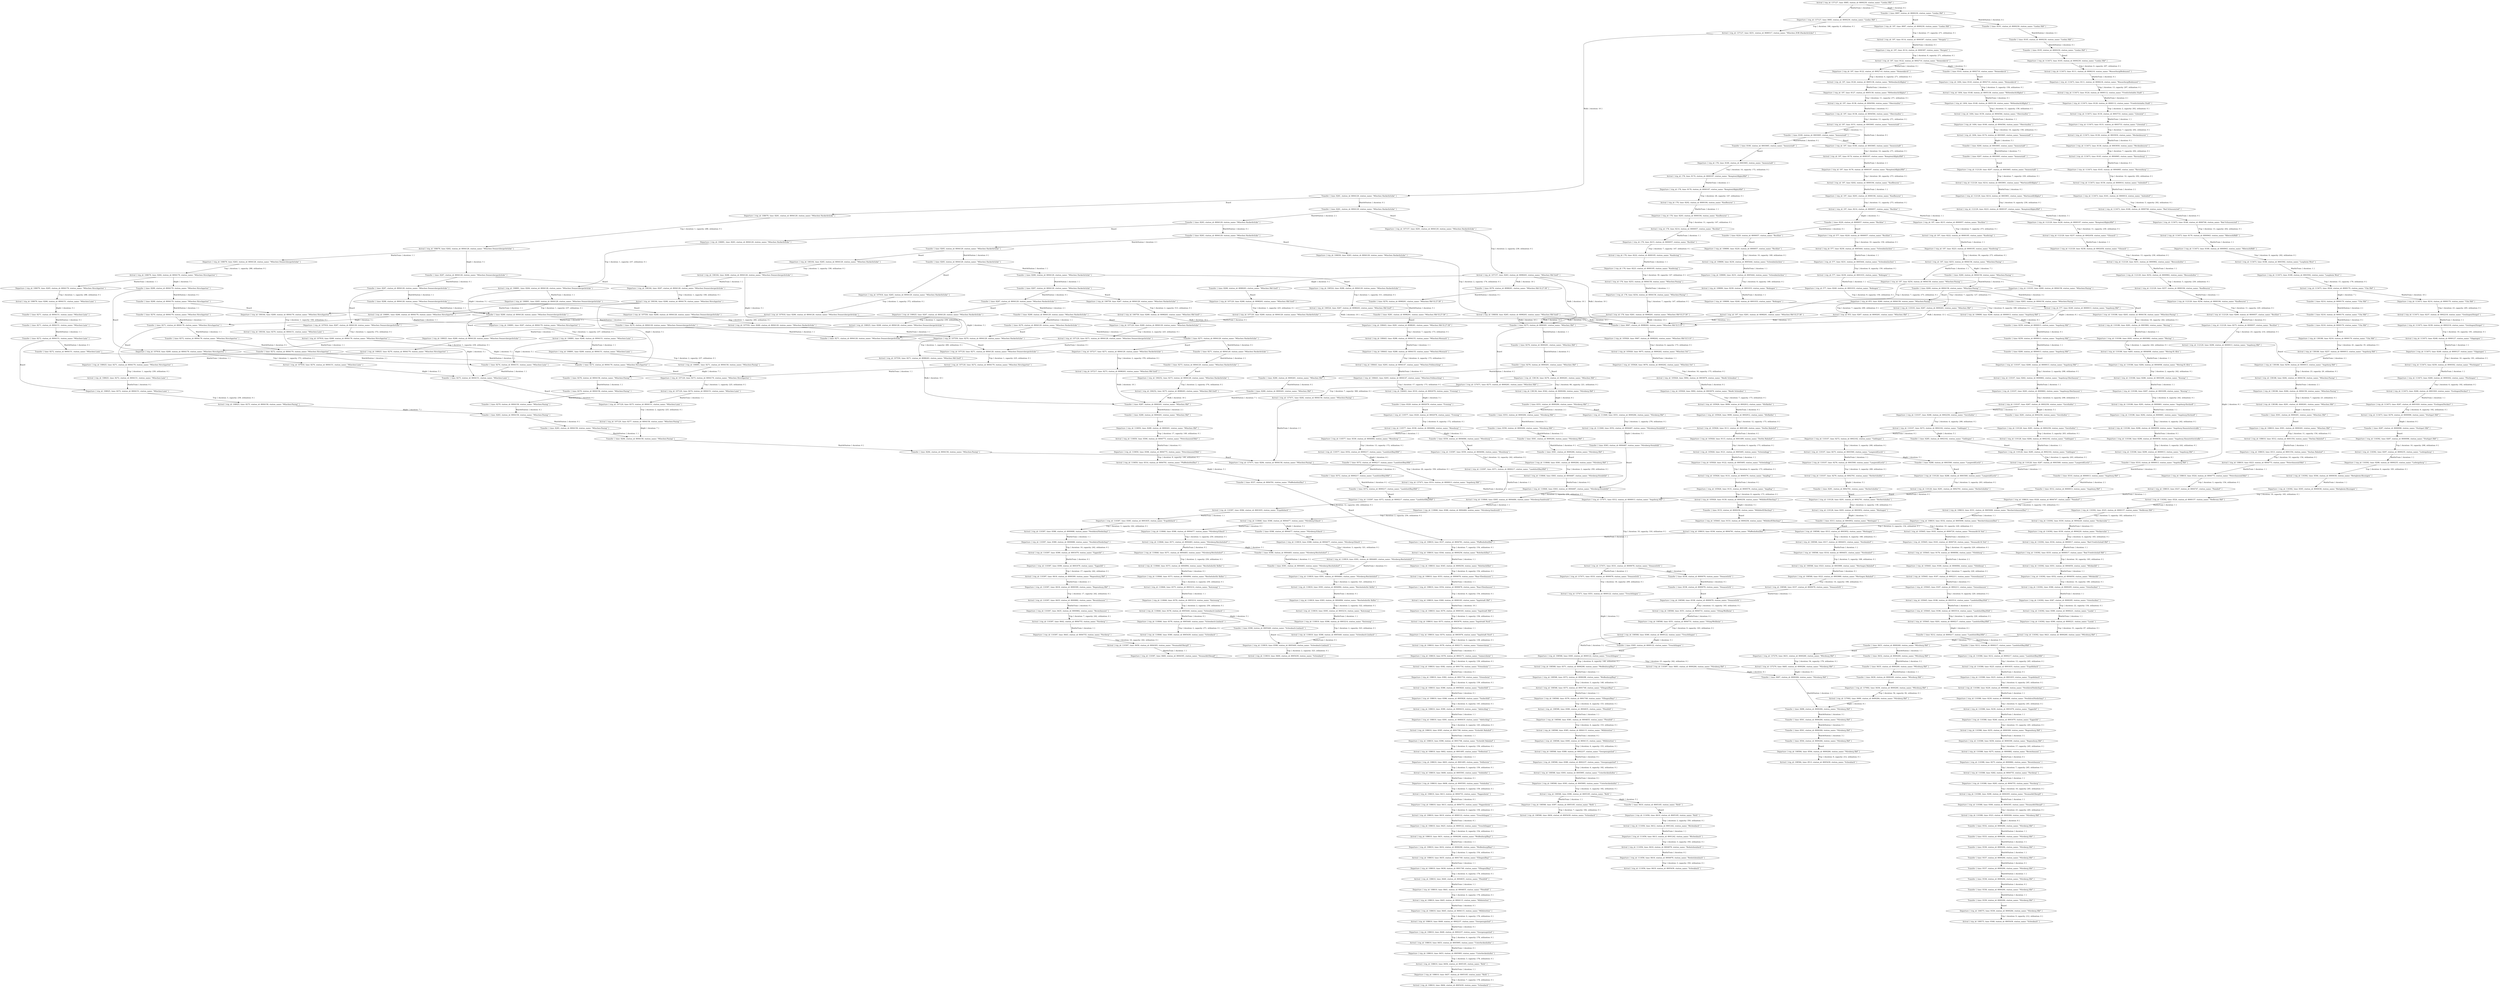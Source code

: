 digraph {
    0 [ label = "Departure { trip_id: 178, time: 8160, station_id: 8003065, station_name: \"Immenstadt\" }" ]
    1 [ label = "Transfer { time: 8160, station_id: 8003065, station_name: \"Immenstadt\" }" ]
    2 [ label = "Arrival { trip_id: 178, time: 8174, station_id: 8000197, station_name: \"Kempten(Allgäu)Hbf\" }" ]
    3 [ label = "Departure { trip_id: 178, time: 8176, station_id: 8000197, station_name: \"Kempten(Allgäu)Hbf\" }" ]
    4 [ label = "Arrival { trip_id: 178, time: 8202, station_id: 8000194, station_name: \"Kaufbeuren\" }" ]
    5 [ label = "Departure { trip_id: 178, time: 8203, station_id: 8000194, station_name: \"Kaufbeuren\" }" ]
    6 [ label = "Arrival { trip_id: 178, time: 8214, station_id: 8000057, station_name: \"Buchloe\" }" ]
    7 [ label = "Departure { trip_id: 178, time: 8215, station_id: 8000057, station_name: \"Buchloe\" }" ]
    8 [ label = "Arrival { trip_id: 178, time: 8222, station_id: 8000195, station_name: \"Kaufering\" }" ]
    9 [ label = "Departure { trip_id: 178, time: 8223, station_id: 8000195, station_name: \"Kaufering\" }" ]
    10 [ label = "Arrival { trip_id: 178, time: 8253, station_id: 8004158, station_name: \"München-Pasing\" }" ]
    11 [ label = "Departure { trip_id: 178, time: 8254, station_id: 8004158, station_name: \"München-Pasing\" }" ]
    12 [ label = "Arrival { trip_id: 178, time: 8261, station_id: 8098261, station_name: \"München Hbf Gl.27-36\" }" ]
    13 [ label = "Departure { trip_id: 197, time: 8097, station_id: 8000230, station_name: \"Lindau Hbf\" }" ]
    14 [ label = "Transfer { time: 8097, station_id: 8000230, station_name: \"Lindau Hbf\" }" ]
    15 [ label = "Arrival { trip_id: 197, time: 8114, station_id: 8000387, station_name: \"Hergatz\" }" ]
    16 [ label = "Departure { trip_id: 197, time: 8114, station_id: 8000387, station_name: \"Hergatz\" }" ]
    17 [ label = "Arrival { trip_id: 197, time: 8122, station_id: 8002710, station_name: \"Heimenkirch\" }" ]
    18 [ label = "Departure { trip_id: 197, time: 8122, station_id: 8002710, station_name: \"Heimenkirch\" }" ]
    19 [ label = "Arrival { trip_id: 197, time: 8126, station_id: 8005138, station_name: \"Röthenbach(Allgäu)\" }" ]
    20 [ label = "Departure { trip_id: 197, time: 8127, station_id: 8005138, station_name: \"Röthenbach(Allgäu)\" }" ]
    21 [ label = "Arrival { trip_id: 197, time: 8138, station_id: 8004584, station_name: \"Oberstaufen\" }" ]
    22 [ label = "Departure { trip_id: 197, time: 8138, station_id: 8004584, station_name: \"Oberstaufen\" }" ]
    23 [ label = "Arrival { trip_id: 197, time: 8151, station_id: 8003065, station_name: \"Immenstadt\" }" ]
    24 [ label = "Departure { trip_id: 197, time: 8160, station_id: 8003065, station_name: \"Immenstadt\" }" ]
    25 [ label = "Transfer { time: 8160, station_id: 8003065, station_name: \"Immenstadt\" }" ]
    26 [ label = "Arrival { trip_id: 197, time: 8174, station_id: 8000197, station_name: \"Kempten(Allgäu)Hbf\" }" ]
    27 [ label = "Departure { trip_id: 197, time: 8176, station_id: 8000197, station_name: \"Kempten(Allgäu)Hbf\" }" ]
    28 [ label = "Arrival { trip_id: 197, time: 8202, station_id: 8000194, station_name: \"Kaufbeuren\" }" ]
    29 [ label = "Departure { trip_id: 197, time: 8203, station_id: 8000194, station_name: \"Kaufbeuren\" }" ]
    30 [ label = "Arrival { trip_id: 197, time: 8214, station_id: 8000057, station_name: \"Buchloe\" }" ]
    31 [ label = "Departure { trip_id: 197, time: 8215, station_id: 8000057, station_name: \"Buchloe\" }" ]
    32 [ label = "Arrival { trip_id: 197, time: 8222, station_id: 8000195, station_name: \"Kaufering\" }" ]
    33 [ label = "Departure { trip_id: 197, time: 8223, station_id: 8000195, station_name: \"Kaufering\" }" ]
    34 [ label = "Arrival { trip_id: 197, time: 8253, station_id: 8004158, station_name: \"München-Pasing\" }" ]
    35 [ label = "Departure { trip_id: 197, time: 8254, station_id: 8004158, station_name: \"München-Pasing\" }" ]
    36 [ label = "Arrival { trip_id: 197, time: 8261, station_id: 8098261, station_name: \"München Hbf Gl.27-36\" }" ]
    37 [ label = "Transfer { time: 8310, station_id: 8000013, station_name: \"Augsburg Hbf\" }" ]
    38 [ label = "Departure { trip_id: 577, time: 8220, station_id: 8000057, station_name: \"Buchloe\" }" ]
    39 [ label = "Transfer { time: 8220, station_id: 8000057, station_name: \"Buchloe\" }" ]
    40 [ label = "Arrival { trip_id: 577, time: 8230, station_id: 8005444, station_name: \"Schwabmünchen\" }" ]
    41 [ label = "Departure { trip_id: 577, time: 8231, station_id: 8005444, station_name: \"Schwabmünchen\" }" ]
    42 [ label = "Arrival { trip_id: 577, time: 8239, station_id: 8001033, station_name: \"Bobingen\" }" ]
    43 [ label = "Departure { trip_id: 577, time: 8240, station_id: 8001033, station_name: \"Bobingen\" }" ]
    44 [ label = "Arrival { trip_id: 577, time: 8249, station_id: 8000013, station_name: \"Augsburg Hbf\" }" ]
    45 [ label = "Departure { trip_id: 653, time: 8260, station_id: 8004158, station_name: \"München-Pasing\" }" ]
    46 [ label = "Transfer { time: 8260, station_id: 8004158, station_name: \"München-Pasing\" }" ]
    47 [ label = "Arrival { trip_id: 653, time: 8267, station_id: 8000261, station_name: \"München Hbf\" }" ]
    48 [ label = "Departure { trip_id: 1404, time: 8143, station_id: 8002710, station_name: \"Heimenkirch\" }" ]
    49 [ label = "Transfer { time: 8143, station_id: 8002710, station_name: \"Heimenkirch\" }" ]
    50 [ label = "Arrival { trip_id: 1404, time: 8148, station_id: 8005138, station_name: \"Röthenbach(Allgäu)\" }" ]
    51 [ label = "Departure { trip_id: 1404, time: 8148, station_id: 8005138, station_name: \"Röthenbach(Allgäu)\" }" ]
    52 [ label = "Arrival { trip_id: 1404, time: 8159, station_id: 8004584, station_name: \"Oberstaufen\" }" ]
    53 [ label = "Departure { trip_id: 1404, time: 8160, station_id: 8004584, station_name: \"Oberstaufen\" }" ]
    54 [ label = "Arrival { trip_id: 1404, time: 8174, station_id: 8003065, station_name: \"Immenstadt\" }" ]
    55 [ label = "Transfer { time: 9337, station_id: 8000284, station_name: \"Nürnberg Hbf\" }" ]
    56 [ label = "Transfer { time: 9212, station_id: 8000217, station_name: \"Landshut(Bay)Hbf\" }" ]
    57 [ label = "Transfer { time: 8372, station_id: 8000217, station_name: \"Landshut(Bay)Hbf\" }" ]
    58 [ label = "Transfer { time: 8372, station_id: 8000217, station_name: \"Landshut(Bay)Hbf\" }" ]
    59 [ label = "Transfer { time: 8276, station_id: 8098261, station_name: \"München Hbf Gl.27-36\" }" ]
    60 [ label = "Transfer { time: 8284, station_id: 8004158, station_name: \"München-Pasing\" }" ]
    61 [ label = "Transfer { time: 8280, station_id: 8000261, station_name: \"München Hbf\" }" ]
    62 [ label = "Transfer { time: 8105, station_id: 8000230, station_name: \"Lindau Hbf\" }" ]
    63 [ label = "Transfer { time: 9332, station_id: 8000284, station_name: \"Nürnberg Hbf\" }" ]
    64 [ label = "Transfer { time: 8101, station_id: 8000230, station_name: \"Lindau Hbf\" }" ]
    65 [ label = "Transfer { time: 8276, station_id: 8000261, station_name: \"München Hbf\" }" ]
    66 [ label = "Departure { trip_id: 105645, time: 9153, station_id: 8000258, station_name: \"Mühldorf(Oberbay)\" }" ]
    67 [ label = "Transfer { time: 9153, station_id: 8000258, station_name: \"Mühldorf(Oberbay)\" }" ]
    68 [ label = "Arrival { trip_id: 105645, time: 9163, station_id: 8000720, station_name: \"Neumarkt-St Veit\" }" ]
    69 [ label = "Departure { trip_id: 105645, time: 9163, station_id: 8000720, station_name: \"Neumarkt-St Veit\" }" ]
    70 [ label = "Arrival { trip_id: 105645, time: 9178, station_id: 8006084, station_name: \"Vilsbiburg\" }" ]
    71 [ label = "Departure { trip_id: 105645, time: 9180, station_id: 8006084, station_name: \"Vilsbiburg\" }" ]
    72 [ label = "Arrival { trip_id: 105645, time: 9187, station_id: 8002211, station_name: \"Geisenhausen\" }" ]
    73 [ label = "Departure { trip_id: 105645, time: 9187, station_id: 8002211, station_name: \"Geisenhausen\" }" ]
    74 [ label = "Arrival { trip_id: 105645, time: 9196, station_id: 8003514, station_name: \"Landshut(Bay)Süd\" }" ]
    75 [ label = "Departure { trip_id: 105645, time: 9196, station_id: 8003514, station_name: \"Landshut(Bay)Süd\" }" ]
    76 [ label = "Arrival { trip_id: 105645, time: 9201, station_id: 8000217, station_name: \"Landshut(Bay)Hbf\" }" ]
    77 [ label = "Transfer { time: 8287, station_id: 8000261, station_name: \"München Hbf\" }" ]
    78 [ label = "Departure { trip_id: 105926, time: 9067, station_id: 8098262, station_name: \"München Hbf Gl.5-10\" }" ]
    79 [ label = "Transfer { time: 9067, station_id: 8098262, station_name: \"München Hbf Gl.5-10\" }" ]
    80 [ label = "Arrival { trip_id: 105926, time: 9075, station_id: 8000262, station_name: \"München Ost\" }" ]
    81 [ label = "Departure { trip_id: 105926, time: 9076, station_id: 8000262, station_name: \"München Ost\" }" ]
    82 [ label = "Arrival { trip_id: 105926, time: 9092, station_id: 8003879, station_name: \"Markt Schwaben\" }" ]
    83 [ label = "Departure { trip_id: 105926, time: 9092, station_id: 8003879, station_name: \"Markt Schwaben\" }" ]
    84 [ label = "Arrival { trip_id: 105926, time: 9099, station_id: 8002912, station_name: \"Hörlkofen\" }" ]
    85 [ label = "Departure { trip_id: 105926, time: 9099, station_id: 8002912, station_name: \"Hörlkofen\" }" ]
    86 [ label = "Arrival { trip_id: 105926, time: 9111, station_id: 8001499, station_name: \"Dorfen Bahnhof\" }" ]
    87 [ label = "Departure { trip_id: 105926, time: 9115, station_id: 8001499, station_name: \"Dorfen Bahnhof\" }" ]
    88 [ label = "Arrival { trip_id: 105926, time: 9121, station_id: 8005495, station_name: \"Schwindegg\" }" ]
    89 [ label = "Departure { trip_id: 105926, time: 9122, station_id: 8005495, station_name: \"Schwindegg\" }" ]
    90 [ label = "Arrival { trip_id: 105926, time: 9131, station_id: 8000576, station_name: \"Ampfing\" }" ]
    91 [ label = "Departure { trip_id: 105926, time: 9131, station_id: 8000576, station_name: \"Ampfing\" }" ]
    92 [ label = "Arrival { trip_id: 105926, time: 9139, station_id: 8000258, station_name: \"Mühldorf(Oberbay)\" }" ]
    93 [ label = "Transfer { time: 8274, station_id: 8004151, station_name: \"München-Laim\" }" ]
    94 [ label = "Departure { trip_id: 106164, time: 8265, station_id: 8004129, station_name: \"München Hackerbrücke\" }" ]
    95 [ label = "Transfer { time: 8265, station_id: 8004129, station_name: \"München Hackerbrücke\" }" ]
    96 [ label = "Arrival { trip_id: 106164, time: 8266, station_id: 8004128, station_name: \"München Donnersbergerbrücke\" }" ]
    97 [ label = "Departure { trip_id: 106164, time: 8267, station_id: 8004128, station_name: \"München Donnersbergerbrücke\" }" ]
    98 [ label = "Transfer { time: 8267, station_id: 8004128, station_name: \"München Donnersbergerbrücke\" }" ]
    99 [ label = "Arrival { trip_id: 106164, time: 8268, station_id: 8004179, station_name: \"München Hirschgarten\" }" ]
    100 [ label = "Departure { trip_id: 106164, time: 8269, station_id: 8004179, station_name: \"München Hirschgarten\" }" ]
    101 [ label = "Transfer { time: 8269, station_id: 8004179, station_name: \"München Hirschgarten\" }" ]
    102 [ label = "Arrival { trip_id: 106164, time: 8270, station_id: 8004151, station_name: \"München-Laim\" }" ]
    103 [ label = "Transfer { time: 8271, station_id: 8004151, station_name: \"München-Laim\" }" ]
    104 [ label = "Transfer { time: 8270, station_id: 8004179, station_name: \"München Hirschgarten\" }" ]
    105 [ label = "Departure { trip_id: 106252, time: 8273, station_id: 8004129, station_name: \"München Hackerbrücke\" }" ]
    106 [ label = "Transfer { time: 8273, station_id: 8004129, station_name: \"München Hackerbrücke\" }" ]
    107 [ label = "Arrival { trip_id: 106252, time: 8275, station_id: 8098263, station_name: \"München Hbf (tief)\" }" ]
    108 [ label = "Departure { trip_id: 106524, time: 8266, station_id: 8004129, station_name: \"München Hackerbrücke\" }" ]
    109 [ label = "Transfer { time: 8266, station_id: 8004129, station_name: \"München Hackerbrücke\" }" ]
    110 [ label = "Arrival { trip_id: 106524, time: 8267, station_id: 8098263, station_name: \"München Hbf (tief)\" }" ]
    111 [ label = "Transfer { time: 8278, station_id: 8004158, station_name: \"München-Pasing\" }" ]
    112 [ label = "Departure { trip_id: 106759, time: 8267, station_id: 8004129, station_name: \"München Hackerbrücke\" }" ]
    113 [ label = "Transfer { time: 8267, station_id: 8004129, station_name: \"München Hackerbrücke\" }" ]
    114 [ label = "Arrival { trip_id: 106759, time: 8269, station_id: 8098263, station_name: \"München Hbf (tief)\" }" ]
    115 [ label = "Transfer { time: 8283, station_id: 8004158, station_name: \"München-Pasing\" }" ]
    116 [ label = "Departure { trip_id: 106838, time: 8263, station_id: 8004129, station_name: \"München Hackerbrücke\" }" ]
    117 [ label = "Transfer { time: 8263, station_id: 8004129, station_name: \"München Hackerbrücke\" }" ]
    118 [ label = "Arrival { trip_id: 106838, time: 8265, station_id: 8098263, station_name: \"München Hbf (tief)\" }" ]
    119 [ label = "Departure { trip_id: 106891, time: 8263, station_id: 8004129, station_name: \"München Hackerbrücke\" }" ]
    120 [ label = "Transfer { time: 8263, station_id: 8004129, station_name: \"München Hackerbrücke\" }" ]
    121 [ label = "Arrival { trip_id: 106891, time: 8264, station_id: 8004128, station_name: \"München Donnersbergerbrücke\" }" ]
    122 [ label = "Departure { trip_id: 106891, time: 8265, station_id: 8004128, station_name: \"München Donnersbergerbrücke\" }" ]
    123 [ label = "Arrival { trip_id: 106891, time: 8266, station_id: 8004179, station_name: \"München Hirschgarten\" }" ]
    124 [ label = "Departure { trip_id: 106891, time: 8267, station_id: 8004179, station_name: \"München Hirschgarten\" }" ]
    125 [ label = "Arrival { trip_id: 106891, time: 8268, station_id: 8004151, station_name: \"München-Laim\" }" ]
    126 [ label = "Departure { trip_id: 106891, time: 8269, station_id: 8004151, station_name: \"München-Laim\" }" ]
    127 [ label = "Arrival { trip_id: 106891, time: 8271, station_id: 8004158, station_name: \"München-Pasing\" }" ]
    128 [ label = "Transfer { time: 8272, station_id: 8004151, station_name: \"München-Laim\" }" ]
    129 [ label = "Departure { trip_id: 107120, time: 8268, station_id: 8098263, station_name: \"München Hbf (tief)\" }" ]
    130 [ label = "Transfer { time: 8268, station_id: 8098263, station_name: \"München Hbf (tief)\" }" ]
    131 [ label = "Arrival { trip_id: 107120, time: 8269, station_id: 8004129, station_name: \"München Hackerbrücke\" }" ]
    132 [ label = "Departure { trip_id: 107120, time: 8269, station_id: 8004129, station_name: \"München Hackerbrücke\" }" ]
    133 [ label = "Transfer { time: 8269, station_id: 8004129, station_name: \"München Hackerbrücke\" }" ]
    134 [ label = "Arrival { trip_id: 107120, time: 8271, station_id: 8004128, station_name: \"München Donnersbergerbrücke\" }" ]
    135 [ label = "Departure { trip_id: 107120, time: 8271, station_id: 8004128, station_name: \"München Donnersbergerbrücke\" }" ]
    136 [ label = "Transfer { time: 8271, station_id: 8004128, station_name: \"München Donnersbergerbrücke\" }" ]
    137 [ label = "Arrival { trip_id: 107120, time: 8272, station_id: 8004179, station_name: \"München Hirschgarten\" }" ]
    138 [ label = "Departure { trip_id: 107120, time: 8273, station_id: 8004179, station_name: \"München Hirschgarten\" }" ]
    139 [ label = "Transfer { time: 8273, station_id: 8004179, station_name: \"München Hirschgarten\" }" ]
    140 [ label = "Arrival { trip_id: 107120, time: 8274, station_id: 8004151, station_name: \"München-Laim\" }" ]
    141 [ label = "Departure { trip_id: 107120, time: 8275, station_id: 8004151, station_name: \"München-Laim\" }" ]
    142 [ label = "Transfer { time: 8275, station_id: 8004151, station_name: \"München-Laim\" }" ]
    143 [ label = "Arrival { trip_id: 107120, time: 8277, station_id: 8004158, station_name: \"München-Pasing\" }" ]
    144 [ label = "Transfer { time: 8279, station_id: 8004158, station_name: \"München-Pasing\" }" ]
    145 [ label = "Departure { trip_id: 107157, time: 8261, station_id: 8004129, station_name: \"München Hackerbrücke\" }" ]
    146 [ label = "Transfer { time: 8261, station_id: 8004129, station_name: \"München Hackerbrücke\" }" ]
    147 [ label = "Arrival { trip_id: 107157, time: 8263, station_id: 8098263, station_name: \"München Hbf (tief)\" }" ]
    148 [ label = "Transfer { time: 8270, station_id: 8004128, station_name: \"München Donnersbergerbrücke\" }" ]
    149 [ label = "Departure { trip_id: 107217, time: 8271, station_id: 8004129, station_name: \"München Hackerbrücke\" }" ]
    150 [ label = "Transfer { time: 8271, station_id: 8004129, station_name: \"München Hackerbrücke\" }" ]
    151 [ label = "Arrival { trip_id: 107217, time: 8273, station_id: 8098263, station_name: \"München Hbf (tief)\" }" ]
    152 [ label = "Transfer { time: 8283, station_id: 8004158, station_name: \"München-Pasing\" }" ]
    153 [ label = "Transfer { time: 8271, station_id: 8004129, station_name: \"München Hackerbrücke\" }" ]
    154 [ label = "Departure { trip_id: 107550, time: 8268, station_id: 8004128, station_name: \"München Donnersbergerbrücke\" }" ]
    155 [ label = "Transfer { time: 8268, station_id: 8004128, station_name: \"München Donnersbergerbrücke\" }" ]
    156 [ label = "Arrival { trip_id: 107550, time: 8269, station_id: 8004129, station_name: \"München Hackerbrücke\" }" ]
    157 [ label = "Departure { trip_id: 107550, time: 8270, station_id: 8004129, station_name: \"München Hackerbrücke\" }" ]
    158 [ label = "Transfer { time: 8270, station_id: 8004129, station_name: \"München Hackerbrücke\" }" ]
    159 [ label = "Arrival { trip_id: 107550, time: 8271, station_id: 8098263, station_name: \"München Hbf (tief)\" }" ]
    160 [ label = "Transfer { time: 8272, station_id: 8004179, station_name: \"München Hirschgarten\" }" ]
    161 [ label = "Transfer { time: 8272, station_id: 8004179, station_name: \"München Hirschgarten\" }" ]
    162 [ label = "Departure { trip_id: 107918, time: 8265, station_id: 8004129, station_name: \"München Hackerbrücke\" }" ]
    163 [ label = "Transfer { time: 8265, station_id: 8004129, station_name: \"München Hackerbrücke\" }" ]
    164 [ label = "Arrival { trip_id: 107918, time: 8266, station_id: 8004128, station_name: \"München Donnersbergerbrücke\" }" ]
    165 [ label = "Departure { trip_id: 107918, time: 8267, station_id: 8004128, station_name: \"München Donnersbergerbrücke\" }" ]
    166 [ label = "Transfer { time: 8267, station_id: 8004128, station_name: \"München Donnersbergerbrücke\" }" ]
    167 [ label = "Arrival { trip_id: 107918, time: 8268, station_id: 8004179, station_name: \"München Hirschgarten\" }" ]
    168 [ label = "Departure { trip_id: 107918, time: 8269, station_id: 8004179, station_name: \"München Hirschgarten\" }" ]
    169 [ label = "Transfer { time: 8269, station_id: 8004179, station_name: \"München Hirschgarten\" }" ]
    170 [ label = "Arrival { trip_id: 107918, time: 8270, station_id: 8004151, station_name: \"München-Laim\" }" ]
    171 [ label = "Transfer { time: 8271, station_id: 8004151, station_name: \"München-Laim\" }" ]
    172 [ label = "Departure { trip_id: 108025, time: 8267, station_id: 8004129, station_name: \"München Hackerbrücke\" }" ]
    173 [ label = "Transfer { time: 8267, station_id: 8004129, station_name: \"München Hackerbrücke\" }" ]
    174 [ label = "Arrival { trip_id: 108025, time: 8268, station_id: 8004128, station_name: \"München Donnersbergerbrücke\" }" ]
    175 [ label = "Departure { trip_id: 108025, time: 8269, station_id: 8004128, station_name: \"München Donnersbergerbrücke\" }" ]
    176 [ label = "Transfer { time: 8269, station_id: 8004128, station_name: \"München Donnersbergerbrücke\" }" ]
    177 [ label = "Arrival { trip_id: 108025, time: 8270, station_id: 8004179, station_name: \"München Hirschgarten\" }" ]
    178 [ label = "Departure { trip_id: 108025, time: 8271, station_id: 8004179, station_name: \"München Hirschgarten\" }" ]
    179 [ label = "Transfer { time: 8271, station_id: 8004179, station_name: \"München Hirschgarten\" }" ]
    180 [ label = "Arrival { trip_id: 108025, time: 8272, station_id: 8004151, station_name: \"München-Laim\" }" ]
    181 [ label = "Departure { trip_id: 108025, time: 8272, station_id: 8004151, station_name: \"München-Laim\" }" ]
    182 [ label = "Transfer { time: 8272, station_id: 8004151, station_name: \"München-Laim\" }" ]
    183 [ label = "Arrival { trip_id: 108025, time: 8275, station_id: 8004158, station_name: \"München-Pasing\" }" ]
    184 [ label = "Departure { trip_id: 108079, time: 8261, station_id: 8004129, station_name: \"München Hackerbrücke\" }" ]
    185 [ label = "Transfer { time: 8261, station_id: 8004129, station_name: \"München Hackerbrücke\" }" ]
    186 [ label = "Arrival { trip_id: 108079, time: 8262, station_id: 8004128, station_name: \"München Donnersbergerbrücke\" }" ]
    187 [ label = "Departure { trip_id: 108079, time: 8263, station_id: 8004128, station_name: \"München Donnersbergerbrücke\" }" ]
    188 [ label = "Arrival { trip_id: 108079, time: 8264, station_id: 8004179, station_name: \"München Hirschgarten\" }" ]
    189 [ label = "Departure { trip_id: 108079, time: 8265, station_id: 8004179, station_name: \"München Hirschgarten\" }" ]
    190 [ label = "Arrival { trip_id: 108079, time: 8266, station_id: 8004151, station_name: \"München-Laim\" }" ]
    191 [ label = "Transfer { time: 8276, station_id: 8098261, station_name: \"München Hbf Gl.27-36\" }" ]
    192 [ label = "Departure { trip_id: 108443, time: 8281, station_id: 8098261, station_name: \"München Hbf Gl.27-36\" }" ]
    193 [ label = "Transfer { time: 8281, station_id: 8098261, station_name: \"München Hbf Gl.27-36\" }" ]
    194 [ label = "Arrival { trip_id: 108443, time: 8288, station_id: 8004155, station_name: \"München-Moosach\" }" ]
    195 [ label = "Departure { trip_id: 108443, time: 8289, station_id: 8004155, station_name: \"München-Moosach\" }" ]
    196 [ label = "Arrival { trip_id: 108443, time: 8293, station_id: 8004147, station_name: \"München-Feldmoching\" }" ]
    197 [ label = "Departure { trip_id: 108443, time: 8293, station_id: 8004147, station_name: \"München-Feldmoching\" }" ]
    198 [ label = "Arrival { trip_id: 108443, time: 8310, station_id: 8002078, station_name: \"Freising\" }" ]
    199 [ label = "Departure { trip_id: 108568, time: 8313, station_id: 8003952, station_name: \"Meitingen\" }" ]
    200 [ label = "Transfer { time: 8313, station_id: 8003952, station_name: \"Meitingen\" }" ]
    201 [ label = "Arrival { trip_id: 108568, time: 8317, station_id: 8004451, station_name: \"Nordendorf\" }" ]
    202 [ label = "Departure { trip_id: 108568, time: 8318, station_id: 8004451, station_name: \"Nordendorf\" }" ]
    203 [ label = "Arrival { trip_id: 108568, time: 8323, station_id: 8003989, station_name: \"Mertingen Bahnhof\" }" ]
    204 [ label = "Departure { trip_id: 108568, time: 8323, station_id: 8003989, station_name: \"Mertingen Bahnhof\" }" ]
    205 [ label = "Arrival { trip_id: 108568, time: 8337, station_id: 8000078, station_name: \"Donauwörth\" }" ]
    206 [ label = "Departure { trip_id: 108568, time: 8338, station_id: 8000078, station_name: \"Donauwörth\" }" ]
    207 [ label = "Transfer { time: 8338, station_id: 8000078, station_name: \"Donauwörth\" }" ]
    208 [ label = "Arrival { trip_id: 108568, time: 8351, station_id: 8004731, station_name: \"Otting-Weilheim\" }" ]
    209 [ label = "Departure { trip_id: 108568, time: 8351, station_id: 8004731, station_name: \"Otting-Weilheim\" }" ]
    210 [ label = "Arrival { trip_id: 108568, time: 8360, station_id: 8000122, station_name: \"Treuchtlingen\" }" ]
    211 [ label = "Departure { trip_id: 108568, time: 8365, station_id: 8000122, station_name: \"Treuchtlingen\" }" ]
    212 [ label = "Transfer { time: 8365, station_id: 8000122, station_name: \"Treuchtlingen\" }" ]
    213 [ label = "Arrival { trip_id: 108568, time: 8371, station_id: 8006298, station_name: \"Weißenburg(Bay)\" }" ]
    214 [ label = "Departure { trip_id: 108568, time: 8372, station_id: 8006298, station_name: \"Weißenburg(Bay)\" }" ]
    215 [ label = "Arrival { trip_id: 108568, time: 8375, station_id: 8001749, station_name: \"Ellingen(Bay)\" }" ]
    216 [ label = "Departure { trip_id: 108568, time: 8376, station_id: 8001749, station_name: \"Ellingen(Bay)\" }" ]
    217 [ label = "Arrival { trip_id: 108568, time: 8380, station_id: 8004835, station_name: \"Pleinfeld\" }" ]
    218 [ label = "Departure { trip_id: 108568, time: 8381, station_id: 8004835, station_name: \"Pleinfeld\" }" ]
    219 [ label = "Arrival { trip_id: 108568, time: 8385, station_id: 8004115, station_name: \"Mühlstetten\" }" ]
    220 [ label = "Departure { trip_id: 108568, time: 8385, station_id: 8004115, station_name: \"Mühlstetten\" }" ]
    221 [ label = "Arrival { trip_id: 108568, time: 8389, station_id: 8002237, station_name: \"Georgensgmünd\" }" ]
    222 [ label = "Departure { trip_id: 108568, time: 8389, station_id: 8002237, station_name: \"Georgensgmünd\" }" ]
    223 [ label = "Arrival { trip_id: 108568, time: 8393, station_id: 8005995, station_name: \"Unterheckenhofen\" }" ]
    224 [ label = "Departure { trip_id: 108568, time: 8393, station_id: 8005995, station_name: \"Unterheckenhofen\" }" ]
    225 [ label = "Arrival { trip_id: 108568, time: 8396, station_id: 8005185, station_name: \"Roth\" }" ]
    226 [ label = "Departure { trip_id: 108568, time: 8397, station_id: 8005185, station_name: \"Roth\" }" ]
    227 [ label = "Arrival { trip_id: 108568, time: 8404, station_id: 8005439, station_name: \"Schwabach\" }" ]
    228 [ label = "Departure { trip_id: 108575, time: 9339, station_id: 8000284, station_name: \"Nürnberg Hbf\" }" ]
    229 [ label = "Transfer { time: 9339, station_id: 8000284, station_name: \"Nürnberg Hbf\" }" ]
    230 [ label = "Arrival { trip_id: 108575, time: 9348, station_id: 8005439, station_name: \"Schwabach\" }" ]
    231 [ label = "Transfer { time: 8338, station_id: 8000078, station_name: \"Donauwörth\" }" ]
    232 [ label = "Departure { trip_id: 108584, time: 8504, station_id: 8000284, station_name: \"Nürnberg Hbf\" }" ]
    233 [ label = "Transfer { time: 8504, station_id: 8000284, station_name: \"Nürnberg Hbf\" }" ]
    234 [ label = "Arrival { trip_id: 108584, time: 8513, station_id: 8005439, station_name: \"Schwabach\" }" ]
    235 [ label = "Departure { trip_id: 108610, time: 8301, station_id: 8000261, station_name: \"München Hbf\" }" ]
    236 [ label = "Transfer { time: 8301, station_id: 8000261, station_name: \"München Hbf\" }" ]
    237 [ label = "Arrival { trip_id: 108610, time: 8312, station_id: 8001354, station_name: \"Dachau Bahnhof\" }" ]
    238 [ label = "Departure { trip_id: 108610, time: 8313, station_id: 8001354, station_name: \"Dachau Bahnhof\" }" ]
    239 [ label = "Arrival { trip_id: 108610, time: 8323, station_id: 8004775, station_name: \"Petershausen(Obb)\" }" ]
    240 [ label = "Departure { trip_id: 108610, time: 8324, station_id: 8004775, station_name: \"Petershausen(Obb)\" }" ]
    241 [ label = "Arrival { trip_id: 108610, time: 8327, station_id: 8004747, station_name: \"Paindorf\" }" ]
    242 [ label = "Departure { trip_id: 108610, time: 8328, station_id: 8004747, station_name: \"Paindorf\" }" ]
    243 [ label = "Arrival { trip_id: 108610, time: 8331, station_id: 8005008, station_name: \"Reichertshausen(Ilm)\" }" ]
    244 [ label = "Departure { trip_id: 108610, time: 8332, station_id: 8005008, station_name: \"Reichertshausen(Ilm)\" }" ]
    245 [ label = "Arrival { trip_id: 108610, time: 8336, station_id: 8004781, station_name: \"Pfaffenhofen(Ilm)\" }" ]
    246 [ label = "Departure { trip_id: 108610, time: 8337, station_id: 8004781, station_name: \"Pfaffenhofen(Ilm)\" }" ]
    247 [ label = "Transfer { time: 8337, station_id: 8004781, station_name: \"Pfaffenhofen(Ilm)\" }" ]
    248 [ label = "Arrival { trip_id: 108610, time: 8344, station_id: 8000256, station_name: \"Rohrbach(Ilm)\" }" ]
    249 [ label = "Departure { trip_id: 108610, time: 8345, station_id: 8000256, station_name: \"Rohrbach(Ilm)\" }" ]
    250 [ label = "Arrival { trip_id: 108610, time: 8353, station_id: 8000678, station_name: \"Baar-Ebenhausen\" }" ]
    251 [ label = "Departure { trip_id: 108610, time: 8354, station_id: 8000678, station_name: \"Baar-Ebenhausen\" }" ]
    252 [ label = "Arrival { trip_id: 108610, time: 8360, station_id: 8000183, station_name: \"Ingolstadt Hbf\" }" ]
    253 [ label = "Departure { trip_id: 108610, time: 8370, station_id: 8000183, station_name: \"Ingolstadt Hbf\" }" ]
    254 [ label = "Arrival { trip_id: 108610, time: 8373, station_id: 8003076, station_name: \"Ingolstadt Nord\" }" ]
    255 [ label = "Departure { trip_id: 108610, time: 8374, station_id: 8003076, station_name: \"Ingolstadt Nord\" }" ]
    256 [ label = "Arrival { trip_id: 108610, time: 8378, station_id: 8002171, station_name: \"Gaimersheim\" }" ]
    257 [ label = "Departure { trip_id: 108610, time: 8378, station_id: 8002171, station_name: \"Gaimersheim\" }" ]
    258 [ label = "Arrival { trip_id: 108610, time: 8382, station_id: 8001734, station_name: \"Eitensheim\" }" ]
    259 [ label = "Departure { trip_id: 108610, time: 8382, station_id: 8001734, station_name: \"Eitensheim\" }" ]
    260 [ label = "Arrival { trip_id: 108610, time: 8386, station_id: 8005828, station_name: \"Tauberfeld\" }" ]
    261 [ label = "Departure { trip_id: 108610, time: 8386, station_id: 8005828, station_name: \"Tauberfeld\" }" ]
    262 [ label = "Arrival { trip_id: 108610, time: 8390, station_id: 8000419, station_name: \"Adelschlag\" }" ]
    263 [ label = "Departure { trip_id: 108610, time: 8391, station_id: 8000419, station_name: \"Adelschlag\" }" ]
    264 [ label = "Arrival { trip_id: 108610, time: 8395, station_id: 8001708, station_name: \"Eichstätt Bahnhof\" }" ]
    265 [ label = "Departure { trip_id: 108610, time: 8396, station_id: 8001708, station_name: \"Eichstätt Bahnhof\" }" ]
    266 [ label = "Arrival { trip_id: 108610, time: 8402, station_id: 8001495, station_name: \"Dollnstein\" }" ]
    267 [ label = "Departure { trip_id: 108610, time: 8403, station_id: 8001495, station_name: \"Dollnstein\" }" ]
    268 [ label = "Arrival { trip_id: 108610, time: 8408, station_id: 8005593, station_name: \"Solnhofen\" }" ]
    269 [ label = "Departure { trip_id: 108610, time: 8408, station_id: 8005593, station_name: \"Solnhofen\" }" ]
    270 [ label = "Arrival { trip_id: 108610, time: 8413, station_id: 8004753, station_name: \"Pappenheim\" }" ]
    271 [ label = "Departure { trip_id: 108610, time: 8413, station_id: 8004753, station_name: \"Pappenheim\" }" ]
    272 [ label = "Arrival { trip_id: 108610, time: 8419, station_id: 8000122, station_name: \"Treuchtlingen\" }" ]
    273 [ label = "Departure { trip_id: 108610, time: 8425, station_id: 8000122, station_name: \"Treuchtlingen\" }" ]
    274 [ label = "Arrival { trip_id: 108610, time: 8431, station_id: 8006298, station_name: \"Weißenburg(Bay)\" }" ]
    275 [ label = "Departure { trip_id: 108610, time: 8432, station_id: 8006298, station_name: \"Weißenburg(Bay)\" }" ]
    276 [ label = "Arrival { trip_id: 108610, time: 8435, station_id: 8001749, station_name: \"Ellingen(Bay)\" }" ]
    277 [ label = "Departure { trip_id: 108610, time: 8436, station_id: 8001749, station_name: \"Ellingen(Bay)\" }" ]
    278 [ label = "Arrival { trip_id: 108610, time: 8440, station_id: 8004835, station_name: \"Pleinfeld\" }" ]
    279 [ label = "Departure { trip_id: 108610, time: 8441, station_id: 8004835, station_name: \"Pleinfeld\" }" ]
    280 [ label = "Arrival { trip_id: 108610, time: 8445, station_id: 8004115, station_name: \"Mühlstetten\" }" ]
    281 [ label = "Departure { trip_id: 108610, time: 8445, station_id: 8004115, station_name: \"Mühlstetten\" }" ]
    282 [ label = "Arrival { trip_id: 108610, time: 8449, station_id: 8002237, station_name: \"Georgensgmünd\" }" ]
    283 [ label = "Departure { trip_id: 108610, time: 8449, station_id: 8002237, station_name: \"Georgensgmünd\" }" ]
    284 [ label = "Arrival { trip_id: 108610, time: 8453, station_id: 8005995, station_name: \"Unterheckenhofen\" }" ]
    285 [ label = "Departure { trip_id: 108610, time: 8453, station_id: 8005995, station_name: \"Unterheckenhofen\" }" ]
    286 [ label = "Arrival { trip_id: 108610, time: 8456, station_id: 8005185, station_name: \"Roth\" }" ]
    287 [ label = "Departure { trip_id: 108610, time: 8457, station_id: 8005185, station_name: \"Roth\" }" ]
    288 [ label = "Arrival { trip_id: 108610, time: 8464, station_id: 8005439, station_name: \"Schwabach\" }" ]
    289 [ label = "Transfer { time: 8498, station_id: 8000284, station_name: \"Nürnberg Hbf\" }" ]
    290 [ label = "Transfer { time: 9338, station_id: 8000284, station_name: \"Nürnberg Hbf\" }" ]
    291 [ label = "Transfer { time: 8216, station_id: 8000170, station_name: \"Ulm Hbf\" }" ]
    292 [ label = "Departure { trip_id: 109690, time: 8220, station_id: 8000057, station_name: \"Buchloe\" }" ]
    293 [ label = "Transfer { time: 8220, station_id: 8000057, station_name: \"Buchloe\" }" ]
    294 [ label = "Arrival { trip_id: 109690, time: 8230, station_id: 8005444, station_name: \"Schwabmünchen\" }" ]
    295 [ label = "Departure { trip_id: 109690, time: 8231, station_id: 8005444, station_name: \"Schwabmünchen\" }" ]
    296 [ label = "Arrival { trip_id: 109690, time: 8239, station_id: 8001033, station_name: \"Bobingen\" }" ]
    297 [ label = "Departure { trip_id: 109690, time: 8240, station_id: 8001033, station_name: \"Bobingen\" }" ]
    298 [ label = "Arrival { trip_id: 109690, time: 8249, station_id: 8000013, station_name: \"Augsburg Hbf\" }" ]
    299 [ label = "Transfer { time: 8310, station_id: 8000013, station_name: \"Augsburg Hbf\" }" ]
    300 [ label = "Transfer { time: 8279, station_id: 8004158, station_name: \"München-Pasing\" }" ]
    301 [ label = "Departure { trip_id: 110103, time: 8260, station_id: 8004158, station_name: \"München-Pasing\" }" ]
    302 [ label = "Transfer { time: 8260, station_id: 8004158, station_name: \"München-Pasing\" }" ]
    303 [ label = "Arrival { trip_id: 110103, time: 8267, station_id: 8000261, station_name: \"München Hbf\" }" ]
    304 [ label = "Departure { trip_id: 110107, time: 8260, station_id: 8000013, station_name: \"Augsburg Hbf\" }" ]
    305 [ label = "Transfer { time: 8260, station_id: 8000013, station_name: \"Augsburg Hbf\" }" ]
    306 [ label = "Arrival { trip_id: 110107, time: 8262, station_id: 8000662, station_name: \"Augsburg-Oberhausen\" }" ]
    307 [ label = "Departure { trip_id: 110107, time: 8263, station_id: 8000662, station_name: \"Augsburg-Oberhausen\" }" ]
    308 [ label = "Arrival { trip_id: 110107, time: 8267, station_id: 8002256, station_name: \"Gersthofen\" }" ]
    309 [ label = "Departure { trip_id: 110107, time: 8268, station_id: 8002256, station_name: \"Gersthofen\" }" ]
    310 [ label = "Arrival { trip_id: 110107, time: 8272, station_id: 8002162, station_name: \"Gablingen\" }" ]
    311 [ label = "Departure { trip_id: 110107, time: 8272, station_id: 8002162, station_name: \"Gablingen\" }" ]
    312 [ label = "Arrival { trip_id: 110107, time: 8275, station_id: 8003560, station_name: \"Langweid(Lech)\" }" ]
    313 [ label = "Departure { trip_id: 110107, time: 8276, station_id: 8003560, station_name: \"Langweid(Lech)\" }" ]
    314 [ label = "Arrival { trip_id: 110107, time: 8279, station_id: 8002761, station_name: \"Herbertshofen\" }" ]
    315 [ label = "Departure { trip_id: 110128, time: 8281, station_id: 8002256, station_name: \"Gersthofen\" }" ]
    316 [ label = "Transfer { time: 8281, station_id: 8002256, station_name: \"Gersthofen\" }" ]
    317 [ label = "Arrival { trip_id: 110128, time: 8284, station_id: 8002162, station_name: \"Gablingen\" }" ]
    318 [ label = "Departure { trip_id: 110128, time: 8285, station_id: 8002162, station_name: \"Gablingen\" }" ]
    319 [ label = "Transfer { time: 8285, station_id: 8002162, station_name: \"Gablingen\" }" ]
    320 [ label = "Arrival { trip_id: 110128, time: 8287, station_id: 8003560, station_name: \"Langweid(Lech)\" }" ]
    321 [ label = "Departure { trip_id: 110128, time: 8288, station_id: 8003560, station_name: \"Langweid(Lech)\" }" ]
    322 [ label = "Transfer { time: 8288, station_id: 8003560, station_name: \"Langweid(Lech)\" }" ]
    323 [ label = "Arrival { trip_id: 110128, time: 8291, station_id: 8002761, station_name: \"Herbertshofen\" }" ]
    324 [ label = "Departure { trip_id: 110128, time: 8291, station_id: 8002761, station_name: \"Herbertshofen\" }" ]
    325 [ label = "Transfer { time: 8291, station_id: 8002761, station_name: \"Herbertshofen\" }" ]
    326 [ label = "Arrival { trip_id: 110128, time: 8293, station_id: 8003952, station_name: \"Meitingen\" }" ]
    327 [ label = "Transfer { time: 8280, station_id: 8000261, station_name: \"München Hbf\" }" ]
    328 [ label = "Departure { trip_id: 110186, time: 8263, station_id: 8004158, station_name: \"München-Pasing\" }" ]
    329 [ label = "Transfer { time: 8263, station_id: 8004158, station_name: \"München-Pasing\" }" ]
    330 [ label = "Arrival { trip_id: 110186, time: 8281, station_id: 8003982, station_name: \"Mering\" }" ]
    331 [ label = "Departure { trip_id: 110186, time: 8282, station_id: 8003982, station_name: \"Mering\" }" ]
    332 [ label = "Arrival { trip_id: 110186, time: 8283, station_id: 8004008, station_name: \"Mering-St Afra\" }" ]
    333 [ label = "Departure { trip_id: 110186, time: 8284, station_id: 8004008, station_name: \"Mering-St Afra\" }" ]
    334 [ label = "Arrival { trip_id: 110186, time: 8286, station_id: 8003299, station_name: \"Kissing\" }" ]
    335 [ label = "Departure { trip_id: 110186, time: 8287, station_id: 8003299, station_name: \"Kissing\" }" ]
    336 [ label = "Arrival { trip_id: 110186, time: 8291, station_id: 8000661, station_name: \"Augsburg-Hochzoll\" }" ]
    337 [ label = "Departure { trip_id: 110186, time: 8292, station_id: 8000661, station_name: \"Augsburg-Hochzoll\" }" ]
    338 [ label = "Arrival { trip_id: 110186, time: 8296, station_id: 8000658, station_name: \"Augsburg Haunstetterstraße\" }" ]
    339 [ label = "Departure { trip_id: 110186, time: 8296, station_id: 8000658, station_name: \"Augsburg Haunstetterstraße\" }" ]
    340 [ label = "Arrival { trip_id: 110186, time: 8299, station_id: 8000013, station_name: \"Augsburg Hbf\" }" ]
    341 [ label = "Transfer { time: 8259, station_id: 8000013, station_name: \"Augsburg Hbf\" }" ]
    342 [ label = "Transfer { time: 9338, station_id: 8000284, station_name: \"Nürnberg Hbf\" }" ]
    343 [ label = "Departure { trip_id: 110388, time: 9212, station_id: 8000217, station_name: \"Landshut(Bay)Hbf\" }" ]
    344 [ label = "Transfer { time: 9212, station_id: 8000217, station_name: \"Landshut(Bay)Hbf\" }" ]
    345 [ label = "Arrival { trip_id: 110388, time: 9225, station_id: 8001835, station_name: \"Ergoldsbach\" }" ]
    346 [ label = "Departure { trip_id: 110388, time: 9225, station_id: 8001835, station_name: \"Ergoldsbach\" }" ]
    347 [ label = "Arrival { trip_id: 110388, time: 9229, station_id: 8000688, station_name: \"Neufahrn(Niederbay)\" }" ]
    348 [ label = "Departure { trip_id: 110388, time: 9230, station_id: 8000688, station_name: \"Neufahrn(Niederbay)\" }" ]
    349 [ label = "Arrival { trip_id: 110388, time: 9239, station_id: 8001679, station_name: \"Eggmühl\" }" ]
    350 [ label = "Departure { trip_id: 110388, time: 9240, station_id: 8001679, station_name: \"Eggmühl\" }" ]
    351 [ label = "Arrival { trip_id: 110388, time: 9255, station_id: 8000309, station_name: \"Regensburg Hbf\" }" ]
    352 [ label = "Departure { trip_id: 110388, time: 9258, station_id: 8000309, station_name: \"Regensburg Hbf\" }" ]
    353 [ label = "Arrival { trip_id: 110388, time: 9275, station_id: 8000882, station_name: \"Beratzhausen\" }" ]
    354 [ label = "Departure { trip_id: 110388, time: 9275, station_id: 8000882, station_name: \"Beratzhausen\" }" ]
    355 [ label = "Arrival { trip_id: 110388, time: 9282, station_id: 8004755, station_name: \"Parsberg\" }" ]
    356 [ label = "Departure { trip_id: 110388, time: 9283, station_id: 8004755, station_name: \"Parsberg\" }" ]
    357 [ label = "Arrival { trip_id: 110388, time: 9299, station_id: 8004305, station_name: \"Neumarkt(Oberpf)\" }" ]
    358 [ label = "Departure { trip_id: 110388, time: 9300, station_id: 8004305, station_name: \"Neumarkt(Oberpf)\" }" ]
    359 [ label = "Arrival { trip_id: 110388, time: 9323, station_id: 8000284, station_name: \"Nürnberg Hbf\" }" ]
    360 [ label = "Departure { trip_id: 110397, time: 8359, station_id: 8004084, station_name: \"Moosburg\" }" ]
    361 [ label = "Transfer { time: 8359, station_id: 8004084, station_name: \"Moosburg\" }" ]
    362 [ label = "Arrival { trip_id: 110397, time: 8371, station_id: 8000217, station_name: \"Landshut(Bay)Hbf\" }" ]
    363 [ label = "Departure { trip_id: 110397, time: 8372, station_id: 8000217, station_name: \"Landshut(Bay)Hbf\" }" ]
    364 [ label = "Transfer { time: 8372, station_id: 8000217, station_name: \"Landshut(Bay)Hbf\" }" ]
    365 [ label = "Arrival { trip_id: 110397, time: 8384, station_id: 8001835, station_name: \"Ergoldsbach\" }" ]
    366 [ label = "Departure { trip_id: 110397, time: 8385, station_id: 8001835, station_name: \"Ergoldsbach\" }" ]
    367 [ label = "Arrival { trip_id: 110397, time: 8388, station_id: 8000688, station_name: \"Neufahrn(Niederbay)\" }" ]
    368 [ label = "Departure { trip_id: 110397, time: 8389, station_id: 8000688, station_name: \"Neufahrn(Niederbay)\" }" ]
    369 [ label = "Arrival { trip_id: 110397, time: 8399, station_id: 8001679, station_name: \"Eggmühl\" }" ]
    370 [ label = "Departure { trip_id: 110397, time: 8399, station_id: 8001679, station_name: \"Eggmühl\" }" ]
    371 [ label = "Arrival { trip_id: 110397, time: 8416, station_id: 8000309, station_name: \"Regensburg Hbf\" }" ]
    372 [ label = "Departure { trip_id: 110397, time: 8418, station_id: 8000309, station_name: \"Regensburg Hbf\" }" ]
    373 [ label = "Arrival { trip_id: 110397, time: 8435, station_id: 8000882, station_name: \"Beratzhausen\" }" ]
    374 [ label = "Departure { trip_id: 110397, time: 8435, station_id: 8000882, station_name: \"Beratzhausen\" }" ]
    375 [ label = "Arrival { trip_id: 110397, time: 8442, station_id: 8004755, station_name: \"Parsberg\" }" ]
    376 [ label = "Departure { trip_id: 110397, time: 8443, station_id: 8004755, station_name: \"Parsberg\" }" ]
    377 [ label = "Arrival { trip_id: 110397, time: 8459, station_id: 8004305, station_name: \"Neumarkt(Oberpf)\" }" ]
    378 [ label = "Departure { trip_id: 110397, time: 8460, station_id: 8004305, station_name: \"Neumarkt(Oberpf)\" }" ]
    379 [ label = "Arrival { trip_id: 110397, time: 8483, station_id: 8000284, station_name: \"Nürnberg Hbf\" }" ]
    380 [ label = "Transfer { time: 8435, station_id: 8000260, station_name: \"Würzburg Hbf\" }" ]
    381 [ label = "Departure { trip_id: 110577, time: 8329, station_id: 8002078, station_name: \"Freising\" }" ]
    382 [ label = "Transfer { time: 8329, station_id: 8002078, station_name: \"Freising\" }" ]
    383 [ label = "Arrival { trip_id: 110577, time: 8338, station_id: 8004084, station_name: \"Moosburg\" }" ]
    384 [ label = "Departure { trip_id: 110577, time: 8339, station_id: 8004084, station_name: \"Moosburg\" }" ]
    385 [ label = "Arrival { trip_id: 110577, time: 8352, station_id: 8000217, station_name: \"Landshut(Bay)Hbf\" }" ]
    386 [ label = "Departure { trip_id: 110650, time: 8289, station_id: 8000261, station_name: \"München Hbf\" }" ]
    387 [ label = "Transfer { time: 8289, station_id: 8000261, station_name: \"München Hbf\" }" ]
    388 [ label = "Arrival { trip_id: 110650, time: 8306, station_id: 8004775, station_name: \"Petershausen(Obb)\" }" ]
    389 [ label = "Departure { trip_id: 110650, time: 8306, station_id: 8004775, station_name: \"Petershausen(Obb)\" }" ]
    390 [ label = "Arrival { trip_id: 110650, time: 8314, station_id: 8004781, station_name: \"Pfaffenhofen(Ilm)\" }" ]
    391 [ label = "Transfer { time: 8358, station_id: 8000284, station_name: \"Nürnberg Hbf\" }" ]
    392 [ label = "Departure { trip_id: 110819, time: 8388, station_id: 8004477, station_name: \"Nürnberg-Eibach\" }" ]
    393 [ label = "Transfer { time: 8388, station_id: 8004477, station_name: \"Nürnberg-Eibach\" }" ]
    394 [ label = "Arrival { trip_id: 110819, time: 8391, station_id: 8004483, station_name: \"Nürnberg-Reichelsdorf\" }" ]
    395 [ label = "Departure { trip_id: 110819, time: 8391, station_id: 8004483, station_name: \"Nürnberg-Reichelsdorf\" }" ]
    396 [ label = "Transfer { time: 8391, station_id: 8004483, station_name: \"Nürnberg-Reichelsdorf\" }" ]
    397 [ label = "Arrival { trip_id: 110819, time: 8393, station_id: 8004994, station_name: \"Reichelsdorfer Keller\" }" ]
    398 [ label = "Departure { trip_id: 110819, time: 8393, station_id: 8004994, station_name: \"Reichelsdorfer Keller\" }" ]
    399 [ label = "Arrival { trip_id: 110819, time: 8395, station_id: 8003214, station_name: \"Katzwang\" }" ]
    400 [ label = "Departure { trip_id: 110819, time: 8396, station_id: 8003214, station_name: \"Katzwang\" }" ]
    401 [ label = "Arrival { trip_id: 110819, time: 8398, station_id: 8005440, station_name: \"Schwabach-Limbach\" }" ]
    402 [ label = "Departure { trip_id: 110819, time: 8398, station_id: 8005440, station_name: \"Schwabach-Limbach\" }" ]
    403 [ label = "Transfer { time: 8398, station_id: 8005440, station_name: \"Schwabach-Limbach\" }" ]
    404 [ label = "Arrival { trip_id: 110819, time: 8400, station_id: 8005439, station_name: \"Schwabach\" }" ]
    405 [ label = "Departure { trip_id: 110846, time: 8361, station_id: 8000284, station_name: \"Nürnberg Hbf\" }" ]
    406 [ label = "Transfer { time: 8361, station_id: 8000284, station_name: \"Nürnberg Hbf\" }" ]
    407 [ label = "Arrival { trip_id: 110846, time: 8363, station_id: 8004487, station_name: \"Nürnberg-Steinbühl\" }" ]
    408 [ label = "Departure { trip_id: 110846, time: 8363, station_id: 8004487, station_name: \"Nürnberg-Steinbühl\" }" ]
    409 [ label = "Transfer { time: 8363, station_id: 8004487, station_name: \"Nürnberg-Steinbühl\" }" ]
    410 [ label = "Arrival { trip_id: 110846, time: 8365, station_id: 8004484, station_name: \"Nürnberg-Sandreuth\" }" ]
    411 [ label = "Departure { trip_id: 110846, time: 8366, station_id: 8004484, station_name: \"Nürnberg-Sandreuth\" }" ]
    412 [ label = "Arrival { trip_id: 110846, time: 8368, station_id: 8004477, station_name: \"Nürnberg-Eibach\" }" ]
    413 [ label = "Departure { trip_id: 110846, time: 8368, station_id: 8004477, station_name: \"Nürnberg-Eibach\" }" ]
    414 [ label = "Arrival { trip_id: 110846, time: 8371, station_id: 8004483, station_name: \"Nürnberg-Reichelsdorf\" }" ]
    415 [ label = "Departure { trip_id: 110846, time: 8371, station_id: 8004483, station_name: \"Nürnberg-Reichelsdorf\" }" ]
    416 [ label = "Arrival { trip_id: 110846, time: 8373, station_id: 8004994, station_name: \"Reichelsdorfer Keller\" }" ]
    417 [ label = "Departure { trip_id: 110846, time: 8373, station_id: 8004994, station_name: \"Reichelsdorfer Keller\" }" ]
    418 [ label = "Arrival { trip_id: 110846, time: 8375, station_id: 8003214, station_name: \"Katzwang\" }" ]
    419 [ label = "Departure { trip_id: 110846, time: 8376, station_id: 8003214, station_name: \"Katzwang\" }" ]
    420 [ label = "Arrival { trip_id: 110846, time: 8378, station_id: 8005440, station_name: \"Schwabach-Limbach\" }" ]
    421 [ label = "Departure { trip_id: 110846, time: 8378, station_id: 8005440, station_name: \"Schwabach-Limbach\" }" ]
    422 [ label = "Arrival { trip_id: 110846, time: 8380, station_id: 8005439, station_name: \"Schwabach\" }" ]
    423 [ label = "Transfer { time: 8501, station_id: 8000284, station_name: \"Nürnberg Hbf\" }" ]
    424 [ label = "Transfer { time: 8501, station_id: 8000284, station_name: \"Nürnberg Hbf\" }" ]
    425 [ label = "Transfer { time: 8361, station_id: 8000284, station_name: \"Nürnberg Hbf\" }" ]
    426 [ label = "Departure { trip_id: 111656, time: 8410, station_id: 8005185, station_name: \"Roth\" }" ]
    427 [ label = "Transfer { time: 8410, station_id: 8005185, station_name: \"Roth\" }" ]
    428 [ label = "Arrival { trip_id: 111656, time: 8412, station_id: 8001242, station_name: \"Büchenbach\" }" ]
    429 [ label = "Departure { trip_id: 111656, time: 8413, station_id: 8001242, station_name: \"Büchenbach\" }" ]
    430 [ label = "Arrival { trip_id: 111656, time: 8416, station_id: 8004978, station_name: \"Rednitzhembach\" }" ]
    431 [ label = "Departure { trip_id: 111656, time: 8416, station_id: 8004978, station_name: \"Rednitzhembach\" }" ]
    432 [ label = "Arrival { trip_id: 111656, time: 8419, station_id: 8005439, station_name: \"Schwabach\" }" ]
    433 [ label = "Transfer { time: 8388, station_id: 8004483, station_name: \"Nürnberg-Reichelsdorf\" }" ]
    434 [ label = "Transfer { time: 8353, station_id: 8000284, station_name: \"Nürnberg Hbf\" }" ]
    435 [ label = "Departure { trip_id: 111849, time: 8351, station_id: 8000284, station_name: \"Nürnberg Hbf\" }" ]
    436 [ label = "Transfer { time: 8351, station_id: 8000284, station_name: \"Nürnberg Hbf\" }" ]
    437 [ label = "Arrival { trip_id: 111849, time: 8352, station_id: 8004487, station_name: \"Nürnberg-Steinbühl\" }" ]
    438 [ label = "Departure { trip_id: 112129, time: 8207, station_id: 8003065, station_name: \"Immenstadt\" }" ]
    439 [ label = "Transfer { time: 8207, station_id: 8003065, station_name: \"Immenstadt\" }" ]
    440 [ label = "Arrival { trip_id: 112129, time: 8214, station_id: 8003901, station_name: \"Martinszell(Allgäu)\" }" ]
    441 [ label = "Departure { trip_id: 112129, time: 8214, station_id: 8003901, station_name: \"Martinszell(Allgäu)\" }" ]
    442 [ label = "Arrival { trip_id: 112129, time: 8223, station_id: 8000197, station_name: \"Kempten(Allgäu)Hbf\" }" ]
    443 [ label = "Departure { trip_id: 112129, time: 8226, station_id: 8000197, station_name: \"Kempten(Allgäu)Hbf\" }" ]
    444 [ label = "Arrival { trip_id: 112129, time: 8237, station_id: 8002458, station_name: \"Günzach\" }" ]
    445 [ label = "Departure { trip_id: 112129, time: 8238, station_id: 8002458, station_name: \"Günzach\" }" ]
    446 [ label = "Arrival { trip_id: 112129, time: 8251, station_id: 8000962, station_name: \"Biessenhofen\" }" ]
    447 [ label = "Departure { trip_id: 112129, time: 8252, station_id: 8000962, station_name: \"Biessenhofen\" }" ]
    448 [ label = "Arrival { trip_id: 112129, time: 8257, station_id: 8000194, station_name: \"Kaufbeuren\" }" ]
    449 [ label = "Departure { trip_id: 112129, time: 8258, station_id: 8000194, station_name: \"Kaufbeuren\" }" ]
    450 [ label = "Arrival { trip_id: 112129, time: 8269, station_id: 8000057, station_name: \"Buchloe\" }" ]
    451 [ label = "Departure { trip_id: 112129, time: 8275, station_id: 8000057, station_name: \"Buchloe\" }" ]
    452 [ label = "Arrival { trip_id: 112129, time: 8298, station_id: 8000013, station_name: \"Augsburg Hbf\" }" ]
    453 [ label = "Transfer { time: 9337, station_id: 8000284, station_name: \"Nürnberg Hbf\" }" ]
    454 [ label = "Departure { trip_id: 113473, time: 8105, station_id: 8000230, station_name: \"Lindau Hbf\" }" ]
    455 [ label = "Transfer { time: 8105, station_id: 8000230, station_name: \"Lindau Hbf\" }" ]
    456 [ label = "Arrival { trip_id: 113473, time: 8111, station_id: 8006218, station_name: \"Wasserburg(Bodensee)\" }" ]
    457 [ label = "Departure { trip_id: 113473, time: 8111, station_id: 8006218, station_name: \"Wasserburg(Bodensee)\" }" ]
    458 [ label = "Arrival { trip_id: 113473, time: 8124, station_id: 8000112, station_name: \"Friedrichshafen Stadt\" }" ]
    459 [ label = "Departure { trip_id: 113473, time: 8128, station_id: 8000112, station_name: \"Friedrichshafen Stadt\" }" ]
    460 [ label = "Arrival { trip_id: 113473, time: 8130, station_id: 8003733, station_name: \"Löwental\" }" ]
    461 [ label = "Departure { trip_id: 113473, time: 8131, station_id: 8003733, station_name: \"Löwental\" }" ]
    462 [ label = "Arrival { trip_id: 113473, time: 8138, station_id: 8003930, station_name: \"Meckenbeuren\" }" ]
    463 [ label = "Departure { trip_id: 113473, time: 8138, station_id: 8003930, station_name: \"Meckenbeuren\" }" ]
    464 [ label = "Arrival { trip_id: 113473, time: 8145, station_id: 8004965, station_name: \"Ravensburg\" }" ]
    465 [ label = "Departure { trip_id: 113473, time: 8145, station_id: 8004965, station_name: \"Ravensburg\" }" ]
    466 [ label = "Arrival { trip_id: 113473, time: 8159, station_id: 8000014, station_name: \"Aulendorf\" }" ]
    467 [ label = "Departure { trip_id: 113473, time: 8161, station_id: 8000014, station_name: \"Aulendorf\" }" ]
    468 [ label = "Arrival { trip_id: 113473, time: 8166, station_id: 8000746, station_name: \"Bad Schussenried\" }" ]
    469 [ label = "Departure { trip_id: 113473, time: 8166, station_id: 8000746, station_name: \"Bad Schussenried\" }" ]
    470 [ label = "Arrival { trip_id: 113473, time: 8179, station_id: 8000943, station_name: \"Biberach(Riß)\" }" ]
    471 [ label = "Departure { trip_id: 113473, time: 8180, station_id: 8000943, station_name: \"Biberach(Riß)\" }" ]
    472 [ label = "Arrival { trip_id: 113473, time: 8188, station_id: 8003592, station_name: \"Laupheim West\" }" ]
    473 [ label = "Departure { trip_id: 113473, time: 8189, station_id: 8003592, station_name: \"Laupheim West\" }" ]
    474 [ label = "Arrival { trip_id: 113473, time: 8204, station_id: 8000170, station_name: \"Ulm Hbf\" }" ]
    475 [ label = "Departure { trip_id: 113473, time: 8214, station_id: 8000170, station_name: \"Ulm Hbf\" }" ]
    476 [ label = "Transfer { time: 8214, station_id: 8000170, station_name: \"Ulm Hbf\" }" ]
    477 [ label = "Arrival { trip_id: 113473, time: 8237, station_id: 8002218, station_name: \"Geislingen(Steige)\" }" ]
    478 [ label = "Departure { trip_id: 113473, time: 8238, station_id: 8002218, station_name: \"Geislingen(Steige)\" }" ]
    479 [ label = "Arrival { trip_id: 113473, time: 8248, station_id: 8000127, station_name: \"Göppingen\" }" ]
    480 [ label = "Departure { trip_id: 113473, time: 8249, station_id: 8000127, station_name: \"Göppingen\" }" ]
    481 [ label = "Arrival { trip_id: 113473, time: 8259, station_id: 8000302, station_name: \"Plochingen\" }" ]
    482 [ label = "Departure { trip_id: 113473, time: 8260, station_id: 8000302, station_name: \"Plochingen\" }" ]
    483 [ label = "Arrival { trip_id: 113473, time: 8266, station_id: 8001920, station_name: \"Esslingen(Neckar)\" }" ]
    484 [ label = "Departure { trip_id: 113473, time: 8267, station_id: 8001920, station_name: \"Esslingen(Neckar)\" }" ]
    485 [ label = "Arrival { trip_id: 113473, time: 8276, station_id: 8000096, station_name: \"Stuttgart Hbf\" }" ]
    486 [ label = "Transfer { time: 9336, station_id: 8000284, station_name: \"Nürnberg Hbf\" }" ]
    487 [ label = "Departure { trip_id: 116392, time: 8287, station_id: 8000096, station_name: \"Stuttgart Hbf\" }" ]
    488 [ label = "Transfer { time: 8287, station_id: 8000096, station_name: \"Stuttgart Hbf\" }" ]
    489 [ label = "Arrival { trip_id: 116392, time: 8297, station_id: 8000235, station_name: \"Ludwigsburg\" }" ]
    490 [ label = "Departure { trip_id: 116392, time: 8298, station_id: 8000235, station_name: \"Ludwigsburg\" }" ]
    491 [ label = "Arrival { trip_id: 116392, time: 8304, station_id: 8000038, station_name: \"Bietigheim-Bissingen\" }" ]
    492 [ label = "Departure { trip_id: 116392, time: 8305, station_id: 8000038, station_name: \"Bietigheim-Bissingen\" }" ]
    493 [ label = "Arrival { trip_id: 116392, time: 8324, station_id: 8000157, station_name: \"Heilbronn Hbf\" }" ]
    494 [ label = "Departure { trip_id: 116392, time: 8325, station_id: 8000157, station_name: \"Heilbronn Hbf\" }" ]
    495 [ label = "Arrival { trip_id: 116392, time: 8330, station_id: 8004220, station_name: \"Neckarsulm\" }" ]
    496 [ label = "Departure { trip_id: 116392, time: 8330, station_id: 8004220, station_name: \"Neckarsulm\" }" ]
    497 [ label = "Arrival { trip_id: 116392, time: 8334, station_id: 8000017, station_name: \"Bad Friedrichshall Hbf\" }" ]
    498 [ label = "Departure { trip_id: 116392, time: 8335, station_id: 8000017, station_name: \"Bad Friedrichshall Hbf\" }" ]
    499 [ label = "Arrival { trip_id: 116392, time: 8351, station_id: 8004050, station_name: \"Möckmühl\" }" ]
    500 [ label = "Departure { trip_id: 116392, time: 8352, station_id: 8004050, station_name: \"Möckmühl\" }" ]
    501 [ label = "Arrival { trip_id: 116392, time: 8366, station_id: 8000295, station_name: \"Osterburken\" }" ]
    502 [ label = "Departure { trip_id: 116392, time: 8367, station_id: 8000295, station_name: \"Osterburken\" }" ]
    503 [ label = "Arrival { trip_id: 116392, time: 8389, station_id: 8000221, station_name: \"Lauda\" }" ]
    504 [ label = "Departure { trip_id: 116392, time: 8390, station_id: 8000221, station_name: \"Lauda\" }" ]
    505 [ label = "Arrival { trip_id: 116392, time: 8421, station_id: 8000260, station_name: \"Würzburg Hbf\" }" ]
    506 [ label = "Arrival { trip_id: 137127, time: 8085, station_id: 8000230, station_name: \"Lindau Hbf\" }" ]
    507 [ label = "Departure { trip_id: 137127, time: 8085, station_id: 8000230, station_name: \"Lindau Hbf\" }" ]
    508 [ label = "Arrival { trip_id: 137127, time: 8251, station_id: 8089317, station_name: \"München ZOB (Hackerbrücke)\" }" ]
    509 [ label = "Departure { trip_id: 137270, time: 8431, station_id: 8000260, station_name: \"Würzburg Hbf\" }" ]
    510 [ label = "Transfer { time: 8431, station_id: 8000260, station_name: \"Würzburg Hbf\" }" ]
    511 [ label = "Arrival { trip_id: 137270, time: 8485, station_id: 8000284, station_name: \"Nürnberg Hbf\" }" ]
    512 [ label = "Departure { trip_id: 137471, time: 8275, station_id: 8000261, station_name: \"München Hbf\" }" ]
    513 [ label = "Transfer { time: 8275, station_id: 8000261, station_name: \"München Hbf\" }" ]
    514 [ label = "Arrival { trip_id: 137471, time: 8282, station_id: 8004158, station_name: \"München-Pasing\" }" ]
    515 [ label = "Departure { trip_id: 137471, time: 8284, station_id: 8004158, station_name: \"München-Pasing\" }" ]
    516 [ label = "Transfer { time: 8284, station_id: 8004158, station_name: \"München-Pasing\" }" ]
    517 [ label = "Arrival { trip_id: 137471, time: 8310, station_id: 8000013, station_name: \"Augsburg Hbf\" }" ]
    518 [ label = "Departure { trip_id: 137471, time: 8312, station_id: 8000013, station_name: \"Augsburg Hbf\" }" ]
    519 [ label = "Transfer { time: 8312, station_id: 8000013, station_name: \"Augsburg Hbf\" }" ]
    520 [ label = "Arrival { trip_id: 137471, time: 8331, station_id: 8000078, station_name: \"Donauwörth\" }" ]
    521 [ label = "Departure { trip_id: 137471, time: 8333, station_id: 8000078, station_name: \"Donauwörth\" }" ]
    522 [ label = "Arrival { trip_id: 137471, time: 8351, station_id: 8000122, station_name: \"Treuchtlingen\" }" ]
    523 [ label = "Transfer { time: 8432, station_id: 8000260, station_name: \"Würzburg Hbf\" }" ]
    524 [ label = "Departure { trip_id: 137692, time: 8436, station_id: 8000260, station_name: \"Würzburg Hbf\" }" ]
    525 [ label = "Transfer { time: 8436, station_id: 8000260, station_name: \"Würzburg Hbf\" }" ]
    526 [ label = "Arrival { trip_id: 137692, time: 8490, station_id: 8000284, station_name: \"Nürnberg Hbf\" }" ]
    527 [ label = "Transfer { time: 8497, station_id: 8000284, station_name: \"Nürnberg Hbf\" }" ]
    528 [ label = "Transfer { time: 8200, station_id: 8003065, station_name: \"Immenstadt\" }" ]
    529 [ label = "Departure { trip_id: 138136, time: 8276, station_id: 8000261, station_name: \"München Hbf\" }" ]
    530 [ label = "Transfer { time: 8276, station_id: 8000261, station_name: \"München Hbf\" }" ]
    531 [ label = "Arrival { trip_id: 138136, time: 8342, station_id: 8000284, station_name: \"Nürnberg Hbf\" }" ]
    532 [ label = "Departure { trip_id: 138188, time: 8216, station_id: 8000170, station_name: \"Ulm Hbf\" }" ]
    533 [ label = "Transfer { time: 8216, station_id: 8000170, station_name: \"Ulm Hbf\" }" ]
    534 [ label = "Arrival { trip_id: 138188, time: 8257, station_id: 8000013, station_name: \"Augsburg Hbf\" }" ]
    535 [ label = "Departure { trip_id: 138188, time: 8259, station_id: 8000013, station_name: \"Augsburg Hbf\" }" ]
    536 [ label = "Transfer { time: 8259, station_id: 8000013, station_name: \"Augsburg Hbf\" }" ]
    537 [ label = "Arrival { trip_id: 138188, time: 8282, station_id: 8004158, station_name: \"München-Pasing\" }" ]
    538 [ label = "Departure { trip_id: 138188, time: 8284, station_id: 8004158, station_name: \"München-Pasing\" }" ]
    539 [ label = "Arrival { trip_id: 138188, time: 8291, station_id: 8000261, station_name: \"München Hbf\" }" ]
    540 [ label = "Transfer { time: 9333, station_id: 8000284, station_name: \"Nürnberg Hbf\" }" ]
    1 -> 0 [ label = "Board" ]
    0 -> 2 [ label = "Trip { duration: 14, capacity: 172, utilization: 0 }" ]
    3 -> 4 [ label = "Trip { duration: 26, capacity: 147, utilization: 0 }" ]
    5 -> 6 [ label = "Trip { duration: 11, capacity: 147, utilization: 0 }" ]
    7 -> 8 [ label = "Trip { duration: 7, capacity: 147, utilization: 0 }" ]
    9 -> 10 [ label = "Trip { duration: 30, capacity: 147, utilization: 0 }" ]
    11 -> 12 [ label = "Trip { duration: 7, capacity: 147, utilization: 0 }" ]
    14 -> 13 [ label = "Board" ]
    13 -> 15 [ label = "Trip { duration: 17, capacity: 271, utilization: 0 }" ]
    16 -> 17 [ label = "Trip { duration: 8, capacity: 271, utilization: 0 }" ]
    18 -> 19 [ label = "Trip { duration: 4, capacity: 271, utilization: 0 }" ]
    20 -> 21 [ label = "Trip { duration: 11, capacity: 271, utilization: 0 }" ]
    22 -> 23 [ label = "Trip { duration: 13, capacity: 271, utilization: 0 }" ]
    25 -> 24 [ label = "Board" ]
    24 -> 26 [ label = "Trip { duration: 14, capacity: 271, utilization: 0 }" ]
    27 -> 28 [ label = "Trip { duration: 26, capacity: 273, utilization: 0 }" ]
    29 -> 30 [ label = "Trip { duration: 11, capacity: 273, utilization: 0 }" ]
    31 -> 32 [ label = "Trip { duration: 7, capacity: 273, utilization: 0 }" ]
    33 -> 34 [ label = "Trip { duration: 30, capacity: 273, utilization: 0 }" ]
    35 -> 36 [ label = "Trip { duration: 7, capacity: 273, utilization: 0 }" ]
    39 -> 38 [ label = "Board" ]
    38 -> 40 [ label = "Trip { duration: 10, capacity: 150, utilization: 0 }" ]
    41 -> 42 [ label = "Trip { duration: 8, capacity: 150, utilization: 0 }" ]
    43 -> 44 [ label = "Trip { duration: 9, capacity: 150, utilization: 0 }" ]
    46 -> 45 [ label = "Board" ]
    45 -> 47 [ label = "Trip { duration: 7, capacity: 200, utilization: 0 }" ]
    49 -> 48 [ label = "Board" ]
    48 -> 50 [ label = "Trip { duration: 5, capacity: 158, utilization: 0 }" ]
    51 -> 52 [ label = "Trip { duration: 11, capacity: 158, utilization: 0 }" ]
    53 -> 54 [ label = "Trip { duration: 14, capacity: 158, utilization: 0 }" ]
    67 -> 66 [ label = "Board" ]
    66 -> 68 [ label = "Trip { duration: 10, capacity: 220, utilization: 0 }" ]
    69 -> 70 [ label = "Trip { duration: 15, capacity: 220, utilization: 0 }" ]
    71 -> 72 [ label = "Trip { duration: 7, capacity: 220, utilization: 0 }" ]
    73 -> 74 [ label = "Trip { duration: 9, capacity: 220, utilization: 0 }" ]
    75 -> 76 [ label = "Trip { duration: 5, capacity: 220, utilization: 0 }" ]
    79 -> 78 [ label = "Board" ]
    78 -> 80 [ label = "Trip { duration: 8, capacity: 173, utilization: 0 }" ]
    81 -> 82 [ label = "Trip { duration: 16, capacity: 173, utilization: 0 }" ]
    83 -> 84 [ label = "Trip { duration: 7, capacity: 173, utilization: 0 }" ]
    85 -> 86 [ label = "Trip { duration: 12, capacity: 173, utilization: 0 }" ]
    87 -> 88 [ label = "Trip { duration: 6, capacity: 173, utilization: 0 }" ]
    89 -> 90 [ label = "Trip { duration: 9, capacity: 173, utilization: 0 }" ]
    91 -> 92 [ label = "Trip { duration: 8, capacity: 173, utilization: 0 }" ]
    95 -> 94 [ label = "Board" ]
    94 -> 96 [ label = "Trip { duration: 1, capacity: 338, utilization: 0 }" ]
    98 -> 97 [ label = "Board" ]
    97 -> 99 [ label = "Trip { duration: 1, capacity: 338, utilization: 0 }" ]
    101 -> 100 [ label = "Board" ]
    100 -> 102 [ label = "Trip { duration: 1, capacity: 338, utilization: 0 }" ]
    106 -> 105 [ label = "Board" ]
    105 -> 107 [ label = "Trip { duration: 2, capacity: 374, utilization: 0 }" ]
    109 -> 108 [ label = "Board" ]
    108 -> 110 [ label = "Trip { duration: 1, capacity: 311, utilization: 0 }" ]
    113 -> 112 [ label = "Board" ]
    112 -> 114 [ label = "Trip { duration: 2, capacity: 513, utilization: 0 }" ]
    117 -> 116 [ label = "Board" ]
    116 -> 118 [ label = "Trip { duration: 2, capacity: 174, utilization: 0 }" ]
    120 -> 119 [ label = "Board" ]
    119 -> 121 [ label = "Trip { duration: 1, capacity: 237, utilization: 0 }" ]
    122 -> 123 [ label = "Trip { duration: 1, capacity: 237, utilization: 0 }" ]
    124 -> 125 [ label = "Trip { duration: 1, capacity: 237, utilization: 0 }" ]
    126 -> 127 [ label = "Trip { duration: 2, capacity: 237, utilization: 0 }" ]
    130 -> 129 [ label = "Board" ]
    129 -> 131 [ label = "Trip { duration: 1, capacity: 225, utilization: 0 }" ]
    133 -> 132 [ label = "Board" ]
    132 -> 134 [ label = "Trip { duration: 2, capacity: 225, utilization: 0 }" ]
    136 -> 135 [ label = "Board" ]
    135 -> 137 [ label = "Trip { duration: 1, capacity: 225, utilization: 0 }" ]
    139 -> 138 [ label = "Board" ]
    138 -> 140 [ label = "Trip { duration: 1, capacity: 225, utilization: 0 }" ]
    142 -> 141 [ label = "Board" ]
    141 -> 143 [ label = "Trip { duration: 2, capacity: 225, utilization: 0 }" ]
    146 -> 145 [ label = "Board" ]
    145 -> 147 [ label = "Trip { duration: 2, capacity: 239, utilization: 0 }" ]
    150 -> 149 [ label = "Board" ]
    149 -> 151 [ label = "Trip { duration: 2, capacity: 376, utilization: 0 }" ]
    155 -> 154 [ label = "Board" ]
    154 -> 156 [ label = "Trip { duration: 1, capacity: 260, utilization: 0 }" ]
    158 -> 157 [ label = "Board" ]
    157 -> 159 [ label = "Trip { duration: 1, capacity: 260, utilization: 0 }" ]
    163 -> 162 [ label = "Board" ]
    162 -> 164 [ label = "Trip { duration: 1, capacity: 372, utilization: 0 }" ]
    166 -> 165 [ label = "Board" ]
    165 -> 167 [ label = "Trip { duration: 1, capacity: 372, utilization: 0 }" ]
    169 -> 168 [ label = "Board" ]
    168 -> 170 [ label = "Trip { duration: 1, capacity: 372, utilization: 0 }" ]
    173 -> 172 [ label = "Board" ]
    172 -> 174 [ label = "Trip { duration: 1, capacity: 239, utilization: 0 }" ]
    176 -> 175 [ label = "Board" ]
    175 -> 177 [ label = "Trip { duration: 1, capacity: 239, utilization: 0 }" ]
    179 -> 178 [ label = "Board" ]
    178 -> 180 [ label = "Trip { duration: 1, capacity: 239, utilization: 0 }" ]
    182 -> 181 [ label = "Board" ]
    181 -> 183 [ label = "Trip { duration: 3, capacity: 239, utilization: 0 }" ]
    185 -> 184 [ label = "Board" ]
    184 -> 186 [ label = "Trip { duration: 1, capacity: 288, utilization: 0 }" ]
    187 -> 188 [ label = "Trip { duration: 1, capacity: 288, utilization: 0 }" ]
    189 -> 190 [ label = "Trip { duration: 1, capacity: 288, utilization: 0 }" ]
    193 -> 192 [ label = "Board" ]
    192 -> 194 [ label = "Trip { duration: 7, capacity: 173, utilization: 0 }" ]
    195 -> 196 [ label = "Trip { duration: 4, capacity: 173, utilization: 0 }" ]
    197 -> 198 [ label = "Trip { duration: 17, capacity: 173, utilization: 0 }" ]
    200 -> 199 [ label = "Board" ]
    199 -> 201 [ label = "Trip { duration: 4, capacity: 168, utilization: 0 }" ]
    202 -> 203 [ label = "Trip { duration: 5, capacity: 168, utilization: 0 }" ]
    204 -> 205 [ label = "Trip { duration: 14, capacity: 168, utilization: 0 }" ]
    207 -> 206 [ label = "Board" ]
    206 -> 208 [ label = "Trip { duration: 13, capacity: 163, utilization: 0 }" ]
    209 -> 210 [ label = "Trip { duration: 9, capacity: 163, utilization: 0 }" ]
    212 -> 211 [ label = "Board" ]
    211 -> 213 [ label = "Trip { duration: 6, capacity: 148, utilization: 0 }" ]
    214 -> 215 [ label = "Trip { duration: 3, capacity: 148, utilization: 0 }" ]
    216 -> 217 [ label = "Trip { duration: 4, capacity: 153, utilization: 0 }" ]
    218 -> 219 [ label = "Trip { duration: 4, capacity: 153, utilization: 0 }" ]
    220 -> 221 [ label = "Trip { duration: 4, capacity: 153, utilization: 0 }" ]
    222 -> 223 [ label = "Trip { duration: 4, capacity: 182, utilization: 0 }" ]
    224 -> 225 [ label = "Trip { duration: 3, capacity: 182, utilization: 0 }" ]
    226 -> 227 [ label = "Trip { duration: 7, capacity: 182, utilization: 0 }" ]
    229 -> 228 [ label = "Board" ]
    228 -> 230 [ label = "Trip { duration: 9, capacity: 212, utilization: 0 }" ]
    233 -> 232 [ label = "Board" ]
    232 -> 234 [ label = "Trip { duration: 9, capacity: 212, utilization: 0 }" ]
    236 -> 235 [ label = "Board" ]
    235 -> 237 [ label = "Trip { duration: 11, capacity: 154, utilization: 0 }" ]
    238 -> 239 [ label = "Trip { duration: 10, capacity: 154, utilization: 0 }" ]
    240 -> 241 [ label = "Trip { duration: 3, capacity: 154, utilization: 0 }" ]
    242 -> 243 [ label = "Trip { duration: 3, capacity: 154, utilization: 0 }" ]
    244 -> 245 [ label = "Trip { duration: 4, capacity: 154, utilization: 0 }" ]
    247 -> 246 [ label = "Board" ]
    246 -> 248 [ label = "Trip { duration: 7, capacity: 154, utilization: 0 }" ]
    249 -> 250 [ label = "Trip { duration: 8, capacity: 154, utilization: 0 }" ]
    251 -> 252 [ label = "Trip { duration: 6, capacity: 154, utilization: 0 }" ]
    253 -> 254 [ label = "Trip { duration: 3, capacity: 158, utilization: 0 }" ]
    255 -> 256 [ label = "Trip { duration: 4, capacity: 139, utilization: 0 }" ]
    257 -> 258 [ label = "Trip { duration: 4, capacity: 139, utilization: 0 }" ]
    259 -> 260 [ label = "Trip { duration: 4, capacity: 139, utilization: 0 }" ]
    261 -> 262 [ label = "Trip { duration: 4, capacity: 145, utilization: 0 }" ]
    263 -> 264 [ label = "Trip { duration: 4, capacity: 145, utilization: 0 }" ]
    265 -> 266 [ label = "Trip { duration: 6, capacity: 159, utilization: 0 }" ]
    267 -> 268 [ label = "Trip { duration: 5, capacity: 159, utilization: 0 }" ]
    269 -> 270 [ label = "Trip { duration: 5, capacity: 159, utilization: 0 }" ]
    271 -> 272 [ label = "Trip { duration: 6, capacity: 159, utilization: 0 }" ]
    273 -> 274 [ label = "Trip { duration: 6, capacity: 154, utilization: 0 }" ]
    275 -> 276 [ label = "Trip { duration: 3, capacity: 154, utilization: 0 }" ]
    277 -> 278 [ label = "Trip { duration: 4, capacity: 178, utilization: 0 }" ]
    279 -> 280 [ label = "Trip { duration: 4, capacity: 178, utilization: 0 }" ]
    281 -> 282 [ label = "Trip { duration: 4, capacity: 178, utilization: 0 }" ]
    283 -> 284 [ label = "Trip { duration: 4, capacity: 178, utilization: 0 }" ]
    285 -> 286 [ label = "Trip { duration: 3, capacity: 178, utilization: 0 }" ]
    287 -> 288 [ label = "Trip { duration: 7, capacity: 178, utilization: 0 }" ]
    293 -> 292 [ label = "Board" ]
    292 -> 294 [ label = "Trip { duration: 10, capacity: 169, utilization: 0 }" ]
    295 -> 296 [ label = "Trip { duration: 8, capacity: 169, utilization: 0 }" ]
    297 -> 298 [ label = "Trip { duration: 9, capacity: 169, utilization: 0 }" ]
    302 -> 301 [ label = "Board" ]
    301 -> 303 [ label = "Trip { duration: 7, capacity: 127, utilization: 0 }" ]
    305 -> 304 [ label = "Board" ]
    304 -> 306 [ label = "Trip { duration: 2, capacity: 208, utilization: 0 }" ]
    307 -> 308 [ label = "Trip { duration: 4, capacity: 208, utilization: 0 }" ]
    309 -> 310 [ label = "Trip { duration: 4, capacity: 208, utilization: 0 }" ]
    311 -> 312 [ label = "Trip { duration: 3, capacity: 208, utilization: 0 }" ]
    313 -> 314 [ label = "Trip { duration: 3, capacity: 208, utilization: 0 }" ]
    316 -> 315 [ label = "Board" ]
    315 -> 317 [ label = "Trip { duration: 3, capacity: 203, utilization: 0 }" ]
    319 -> 318 [ label = "Board" ]
    318 -> 320 [ label = "Trip { duration: 2, capacity: 203, utilization: 0 }" ]
    322 -> 321 [ label = "Board" ]
    321 -> 323 [ label = "Trip { duration: 3, capacity: 203, utilization: 0 }" ]
    325 -> 324 [ label = "Board" ]
    324 -> 326 [ label = "Trip { duration: 2, capacity: 136, utilization: 0 }" ]
    329 -> 328 [ label = "Board" ]
    328 -> 330 [ label = "Trip { duration: 18, capacity: 242, utilization: 0 }" ]
    331 -> 332 [ label = "Trip { duration: 1, capacity: 242, utilization: 0 }" ]
    333 -> 334 [ label = "Trip { duration: 2, capacity: 242, utilization: 0 }" ]
    335 -> 336 [ label = "Trip { duration: 4, capacity: 242, utilization: 0 }" ]
    337 -> 338 [ label = "Trip { duration: 4, capacity: 242, utilization: 0 }" ]
    339 -> 340 [ label = "Trip { duration: 3, capacity: 242, utilization: 0 }" ]
    344 -> 343 [ label = "Board" ]
    343 -> 345 [ label = "Trip { duration: 13, capacity: 245, utilization: 0 }" ]
    346 -> 347 [ label = "Trip { duration: 4, capacity: 245, utilization: 0 }" ]
    348 -> 349 [ label = "Trip { duration: 9, capacity: 245, utilization: 0 }" ]
    350 -> 351 [ label = "Trip { duration: 15, capacity: 245, utilization: 0 }" ]
    352 -> 353 [ label = "Trip { duration: 17, capacity: 245, utilization: 0 }" ]
    354 -> 355 [ label = "Trip { duration: 7, capacity: 245, utilization: 0 }" ]
    356 -> 357 [ label = "Trip { duration: 16, capacity: 245, utilization: 0 }" ]
    358 -> 359 [ label = "Trip { duration: 23, capacity: 245, utilization: 0 }" ]
    361 -> 360 [ label = "Board" ]
    360 -> 362 [ label = "Trip { duration: 12, capacity: 242, utilization: 0 }" ]
    364 -> 363 [ label = "Board" ]
    363 -> 365 [ label = "Trip { duration: 12, capacity: 242, utilization: 0 }" ]
    366 -> 367 [ label = "Trip { duration: 3, capacity: 242, utilization: 0 }" ]
    368 -> 369 [ label = "Trip { duration: 10, capacity: 242, utilization: 0 }" ]
    370 -> 371 [ label = "Trip { duration: 17, capacity: 242, utilization: 0 }" ]
    372 -> 373 [ label = "Trip { duration: 17, capacity: 242, utilization: 0 }" ]
    374 -> 375 [ label = "Trip { duration: 7, capacity: 242, utilization: 0 }" ]
    376 -> 377 [ label = "Trip { duration: 16, capacity: 242, utilization: 0 }" ]
    378 -> 379 [ label = "Trip { duration: 23, capacity: 242, utilization: 0 }" ]
    382 -> 381 [ label = "Board" ]
    381 -> 383 [ label = "Trip { duration: 9, capacity: 172, utilization: 0 }" ]
    384 -> 385 [ label = "Trip { duration: 13, capacity: 172, utilization: 0 }" ]
    387 -> 386 [ label = "Board" ]
    386 -> 388 [ label = "Trip { duration: 17, capacity: 149, utilization: 0 }" ]
    389 -> 390 [ label = "Trip { duration: 8, capacity: 149, utilization: 0 }" ]
    393 -> 392 [ label = "Board" ]
    392 -> 394 [ label = "Trip { duration: 3, capacity: 321, utilization: 0 }" ]
    396 -> 395 [ label = "Board" ]
    395 -> 397 [ label = "Trip { duration: 2, capacity: 321, utilization: 0 }" ]
    398 -> 399 [ label = "Trip { duration: 2, capacity: 322, utilization: 0 }" ]
    400 -> 401 [ label = "Trip { duration: 2, capacity: 323, utilization: 0 }" ]
    403 -> 402 [ label = "Board" ]
    402 -> 404 [ label = "Trip { duration: 2, capacity: 323, utilization: 0 }" ]
    406 -> 405 [ label = "Board" ]
    405 -> 407 [ label = "Trip { duration: 2, capacity: 250, utilization: 0 }" ]
    409 -> 408 [ label = "Board" ]
    408 -> 410 [ label = "Trip { duration: 2, capacity: 250, utilization: 0 }" ]
    411 -> 412 [ label = "Trip { duration: 2, capacity: 250, utilization: 0 }" ]
    413 -> 414 [ label = "Trip { duration: 3, capacity: 250, utilization: 0 }" ]
    415 -> 416 [ label = "Trip { duration: 2, capacity: 250, utilization: 0 }" ]
    417 -> 418 [ label = "Trip { duration: 2, capacity: 250, utilization: 0 }" ]
    419 -> 420 [ label = "Trip { duration: 2, capacity: 250, utilization: 0 }" ]
    421 -> 422 [ label = "Trip { duration: 2, capacity: 271, utilization: 0 }" ]
    427 -> 426 [ label = "Board" ]
    426 -> 428 [ label = "Trip { duration: 2, capacity: 350, utilization: 0 }" ]
    429 -> 430 [ label = "Trip { duration: 3, capacity: 350, utilization: 0 }" ]
    431 -> 432 [ label = "Trip { duration: 3, capacity: 350, utilization: 0 }" ]
    436 -> 435 [ label = "Board" ]
    435 -> 437 [ label = "Trip { duration: 1, capacity: 278, utilization: 0 }" ]
    439 -> 438 [ label = "Board" ]
    438 -> 440 [ label = "Trip { duration: 7, capacity: 230, utilization: 0 }" ]
    441 -> 442 [ label = "Trip { duration: 9, capacity: 230, utilization: 0 }" ]
    443 -> 444 [ label = "Trip { duration: 11, capacity: 230, utilization: 0 }" ]
    445 -> 446 [ label = "Trip { duration: 13, capacity: 230, utilization: 0 }" ]
    447 -> 448 [ label = "Trip { duration: 5, capacity: 230, utilization: 0 }" ]
    449 -> 450 [ label = "Trip { duration: 11, capacity: 220, utilization: 0 }" ]
    451 -> 452 [ label = "Trip { duration: 23, capacity: 214, utilization: 0 }" ]
    455 -> 454 [ label = "Board" ]
    454 -> 456 [ label = "Trip { duration: 6, capacity: 207, utilization: 0 }" ]
    457 -> 458 [ label = "Trip { duration: 13, capacity: 207, utilization: 0 }" ]
    459 -> 460 [ label = "Trip { duration: 2, capacity: 202, utilization: 0 }" ]
    461 -> 462 [ label = "Trip { duration: 7, capacity: 202, utilization: 0 }" ]
    463 -> 464 [ label = "Trip { duration: 7, capacity: 202, utilization: 0 }" ]
    465 -> 466 [ label = "Trip { duration: 14, capacity: 202, utilization: 0 }" ]
    467 -> 468 [ label = "Trip { duration: 5, capacity: 202, utilization: 0 }" ]
    469 -> 470 [ label = "Trip { duration: 13, capacity: 202, utilization: 0 }" ]
    471 -> 472 [ label = "Trip { duration: 8, capacity: 202, utilization: 0 }" ]
    473 -> 474 [ label = "Trip { duration: 15, capacity: 179, utilization: 0 }" ]
    475 -> 477 [ label = "Trip { duration: 23, capacity: 205, utilization: 0 }" ]
    478 -> 479 [ label = "Trip { duration: 10, capacity: 191, utilization: 0 }" ]
    480 -> 481 [ label = "Trip { duration: 10, capacity: 191, utilization: 0 }" ]
    482 -> 483 [ label = "Trip { duration: 6, capacity: 192, utilization: 0 }" ]
    484 -> 485 [ label = "Trip { duration: 9, capacity: 192, utilization: 0 }" ]
    488 -> 487 [ label = "Board" ]
    487 -> 489 [ label = "Trip { duration: 10, capacity: 208, utilization: 0 }" ]
    490 -> 491 [ label = "Trip { duration: 6, capacity: 183, utilization: 0 }" ]
    492 -> 493 [ label = "Trip { duration: 19, capacity: 183, utilization: 0 }" ]
    494 -> 495 [ label = "Trip { duration: 5, capacity: 183, utilization: 0 }" ]
    496 -> 497 [ label = "Trip { duration: 4, capacity: 183, utilization: 0 }" ]
    498 -> 499 [ label = "Trip { duration: 16, capacity: 183, utilization: 0 }" ]
    500 -> 501 [ label = "Trip { duration: 14, capacity: 180, utilization: 0 }" ]
    502 -> 503 [ label = "Trip { duration: 22, capacity: 134, utilization: 0 }" ]
    504 -> 505 [ label = "Trip { duration: 31, capacity: 67, utilization: 0 }" ]
    507 -> 508 [ label = "Trip { duration: 166, capacity: 0, utilization: 0 }" ]
    510 -> 509 [ label = "Board" ]
    509 -> 511 [ label = "Trip { duration: 54, capacity: 179, utilization: 0 }" ]
    513 -> 512 [ label = "Board" ]
    512 -> 514 [ label = "Trip { duration: 7, capacity: 369, utilization: 0 }" ]
    516 -> 515 [ label = "Board" ]
    515 -> 517 [ label = "Trip { duration: 26, capacity: 359, utilization: 0 }" ]
    519 -> 518 [ label = "Board" ]
    518 -> 520 [ label = "Trip { duration: 19, capacity: 316, utilization: 0 }" ]
    521 -> 522 [ label = "Trip { duration: 18, capacity: 209, utilization: 0 }" ]
    525 -> 524 [ label = "Board" ]
    524 -> 526 [ label = "Trip { duration: 54, capacity: 92, utilization: 0 }" ]
    530 -> 529 [ label = "Board" ]
    529 -> 531 [ label = "Trip { duration: 66, capacity: 221, utilization: 0 }" ]
    533 -> 532 [ label = "Board" ]
    532 -> 534 [ label = "Trip { duration: 41, capacity: 35, utilization: 0 }" ]
    536 -> 535 [ label = "Board" ]
    535 -> 537 [ label = "Trip { duration: 23, capacity: 20, utilization: 0 }" ]
    538 -> 539 [ label = "Trip { duration: 7, capacity: 23, utilization: 0 }" ]
    310 -> 319 [ label = "Alight { duration: 5 }" ]
    310 -> 311 [ label = "WaitInTrain { duration: 0 }" ]
    317 -> 318 [ label = "WaitInTrain { duration: 1 }" ]
    284 -> 285 [ label = "WaitInTrain { duration: 0 }" ]
    223 -> 224 [ label = "WaitInTrain { duration: 0 }" ]
    74 -> 75 [ label = "WaitInTrain { duration: 0 }" ]
    399 -> 400 [ label = "WaitInTrain { duration: 1 }" ]
    418 -> 419 [ label = "WaitInTrain { duration: 1 }" ]
    306 -> 307 [ label = "WaitInTrain { duration: 1 }" ]
    201 -> 202 [ label = "WaitInTrain { duration: 1 }" ]
    481 -> 482 [ label = "WaitInTrain { duration: 1 }" ]
    330 -> 331 [ label = "WaitInTrain { duration: 1 }" ]
    169 -> 101 [ label = "WaitAtStation { duration: 0 }" ]
    101 -> 104 [ label = "WaitAtStation { duration: 1 }" ]
    104 -> 179 [ label = "WaitAtStation { duration: 1 }" ]
    179 -> 161 [ label = "WaitAtStation { duration: 1 }" ]
    161 -> 160 [ label = "WaitAtStation { duration: 0 }" ]
    160 -> 139 [ label = "WaitAtStation { duration: 1 }" ]
    123 -> 179 [ label = "Alight { duration: 5 }" ]
    188 -> 169 [ label = "Alight { duration: 5 }" ]
    99 -> 139 [ label = "Alight { duration: 5 }" ]
    167 -> 139 [ label = "Alight { duration: 5 }" ]
    123 -> 124 [ label = "WaitInTrain { duration: 1 }" ]
    188 -> 189 [ label = "WaitInTrain { duration: 1 }" ]
    177 -> 178 [ label = "WaitInTrain { duration: 1 }" ]
    137 -> 138 [ label = "WaitInTrain { duration: 1 }" ]
    99 -> 100 [ label = "WaitInTrain { duration: 1 }" ]
    167 -> 168 [ label = "WaitInTrain { duration: 1 }" ]
    92 -> 67 [ label = "Alight { duration: 5 }" ]
    420 -> 403 [ label = "Alight { duration: 5 }" ]
    401 -> 402 [ label = "WaitInTrain { duration: 0 }" ]
    420 -> 421 [ label = "WaitInTrain { duration: 0 }" ]
    194 -> 195 [ label = "WaitInTrain { duration: 1 }" ]
    250 -> 251 [ label = "WaitInTrain { duration: 1 }" ]
    82 -> 83 [ label = "WaitInTrain { duration: 0 }" ]
    68 -> 69 [ label = "WaitInTrain { duration: 0 }" ]
    57 -> 58 [ label = "WaitAtStation { duration: 0 }" ]
    58 -> 364 [ label = "WaitAtStation { duration: 0 }" ]
    56 -> 344 [ label = "WaitAtStation { duration: 0 }" ]
    76 -> 56 [ label = "Alight { duration: 6 }" ]
    385 -> 57 [ label = "Alight { duration: 6 }" ]
    362 -> 363 [ label = "WaitInTrain { duration: 1 }" ]
    252 -> 253 [ label = "WaitInTrain { duration: 10 }" ]
    458 -> 459 [ label = "WaitInTrain { duration: 4 }" ]
    302 -> 46 [ label = "WaitAtStation { duration: 0 }" ]
    46 -> 329 [ label = "WaitAtStation { duration: 3 }" ]
    111 -> 300 [ label = "WaitAtStation { duration: 1 }" ]
    300 -> 144 [ label = "WaitAtStation { duration: 0 }" ]
    144 -> 115 [ label = "WaitAtStation { duration: 4 }" ]
    115 -> 152 [ label = "WaitAtStation { duration: 0 }" ]
    152 -> 60 [ label = "WaitAtStation { duration: 1 }" ]
    60 -> 516 [ label = "WaitAtStation { duration: 0 }" ]
    34 -> 302 [ label = "Alight { duration: 7 }" ]
    183 -> 115 [ label = "Alight { duration: 7 }" ]
    127 -> 111 [ label = "Alight { duration: 7 }" ]
    143 -> 60 [ label = "Alight { duration: 7 }" ]
    34 -> 35 [ label = "WaitInTrain { duration: 1 }" ]
    514 -> 515 [ label = "WaitInTrain { duration: 2 }" ]
    537 -> 538 [ label = "WaitInTrain { duration: 2 }" ]
    10 -> 11 [ label = "WaitInTrain { duration: 1 }" ]
    256 -> 257 [ label = "WaitInTrain { duration: 0 }" ]
    332 -> 333 [ label = "WaitInTrain { duration: 1 }" ]
    444 -> 445 [ label = "WaitInTrain { duration: 1 }" ]
    495 -> 496 [ label = "WaitInTrain { duration: 0 }" ]
    456 -> 457 [ label = "WaitInTrain { duration: 0 }" ]
    278 -> 279 [ label = "WaitInTrain { duration: 1 }" ]
    217 -> 218 [ label = "WaitInTrain { duration: 1 }" ]
    341 -> 536 [ label = "WaitAtStation { duration: 0 }" ]
    536 -> 305 [ label = "WaitAtStation { duration: 1 }" ]
    37 -> 299 [ label = "WaitAtStation { duration: 0 }" ]
    299 -> 519 [ label = "WaitAtStation { duration: 2 }" ]
    452 -> 37 [ label = "Alight { duration: 8 }" ]
    298 -> 341 [ label = "Alight { duration: 8 }" ]
    340 -> 37 [ label = "Alight { duration: 8 }" ]
    44 -> 341 [ label = "Alight { duration: 8 }" ]
    517 -> 518 [ label = "WaitInTrain { duration: 2 }" ]
    534 -> 535 [ label = "WaitInTrain { duration: 2 }" ]
    15 -> 16 [ label = "WaitInTrain { duration: 0 }" ]
    147 -> 130 [ label = "Alight { duration: 5 }" ]
    334 -> 335 [ label = "WaitInTrain { duration: 1 }" ]
    483 -> 484 [ label = "WaitInTrain { duration: 1 }" ]
    241 -> 242 [ label = "WaitInTrain { duration: 1 }" ]
    397 -> 398 [ label = "WaitInTrain { duration: 0 }" ]
    416 -> 417 [ label = "WaitInTrain { duration: 0 }" ]
    88 -> 89 [ label = "WaitInTrain { duration: 1 }" ]
    428 -> 429 [ label = "WaitInTrain { duration: 1 }" ]
    410 -> 411 [ label = "WaitInTrain { duration: 1 }" ]
    254 -> 255 [ label = "WaitInTrain { duration: 1 }" ]
    503 -> 504 [ label = "WaitInTrain { duration: 1 }" ]
    231 -> 207 [ label = "WaitAtStation { duration: 0 }" ]
    520 -> 231 [ label = "Alight { duration: 5 }" ]
    205 -> 206 [ label = "WaitInTrain { duration: 1 }" ]
    520 -> 521 [ label = "WaitInTrain { duration: 2 }" ]
    196 -> 197 [ label = "WaitInTrain { duration: 0 }" ]
    268 -> 269 [ label = "WaitInTrain { duration: 0 }" ]
    248 -> 249 [ label = "WaitInTrain { duration: 1 }" ]
    260 -> 261 [ label = "WaitInTrain { duration: 0 }" ]
    477 -> 478 [ label = "WaitInTrain { duration: 1 }" ]
    266 -> 267 [ label = "WaitInTrain { duration: 1 }" ]
    17 -> 49 [ label = "Alight { duration: 5 }" ]
    17 -> 18 [ label = "WaitInTrain { duration: 0 }" ]
    489 -> 490 [ label = "WaitInTrain { duration: 1 }" ]
    225 -> 427 [ label = "Alight { duration: 5 }" ]
    286 -> 287 [ label = "WaitInTrain { duration: 1 }" ]
    225 -> 226 [ label = "WaitInTrain { duration: 1 }" ]
    430 -> 431 [ label = "WaitInTrain { duration: 0 }" ]
    72 -> 73 [ label = "WaitInTrain { duration: 0 }" ]
    369 -> 370 [ label = "WaitInTrain { duration: 0 }" ]
    349 -> 350 [ label = "WaitInTrain { duration: 1 }" ]
    497 -> 498 [ label = "WaitInTrain { duration: 1 }" ]
    80 -> 81 [ label = "WaitInTrain { duration: 1 }" ]
    479 -> 480 [ label = "WaitInTrain { duration: 1 }" ]
    52 -> 53 [ label = "WaitInTrain { duration: 1 }" ]
    21 -> 22 [ label = "WaitInTrain { duration: 0 }" ]
    513 -> 65 [ label = "WaitAtStation { duration: 1 }" ]
    65 -> 530 [ label = "WaitAtStation { duration: 0 }" ]
    530 -> 61 [ label = "WaitAtStation { duration: 4 }" ]
    61 -> 327 [ label = "WaitAtStation { duration: 0 }" ]
    327 -> 77 [ label = "WaitAtStation { duration: 7 }" ]
    77 -> 387 [ label = "WaitAtStation { duration: 2 }" ]
    539 -> 236 [ label = "Alight { duration: 10 }" ]
    440 -> 441 [ label = "WaitInTrain { duration: 0 }" ]
    476 -> 291 [ label = "WaitAtStation { duration: 2 }" ]
    291 -> 533 [ label = "WaitAtStation { duration: 0 }" ]
    474 -> 476 [ label = "Alight { duration: 7 }" ]
    474 -> 475 [ label = "WaitInTrain { duration: 10 }" ]
    171 -> 103 [ label = "WaitAtStation { duration: 0 }" ]
    103 -> 182 [ label = "WaitAtStation { duration: 1 }" ]
    182 -> 128 [ label = "WaitAtStation { duration: 0 }" ]
    128 -> 93 [ label = "WaitAtStation { duration: 2 }" ]
    93 -> 142 [ label = "WaitAtStation { duration: 1 }" ]
    102 -> 142 [ label = "Alight { duration: 5 }" ]
    170 -> 142 [ label = "Alight { duration: 5 }" ]
    125 -> 93 [ label = "Alight { duration: 5 }" ]
    190 -> 171 [ label = "Alight { duration: 5 }" ]
    140 -> 141 [ label = "WaitInTrain { duration: 1 }" ]
    180 -> 181 [ label = "WaitInTrain { duration: 0 }" ]
    125 -> 126 [ label = "WaitInTrain { duration: 1 }" ]
    442 -> 443 [ label = "WaitInTrain { duration: 3 }" ]
    2 -> 3 [ label = "WaitInTrain { duration: 2 }" ]
    26 -> 27 [ label = "WaitInTrain { duration: 2 }" ]
    345 -> 346 [ label = "WaitInTrain { duration: 0 }" ]
    365 -> 366 [ label = "WaitInTrain { duration: 1 }" ]
    448 -> 449 [ label = "WaitInTrain { duration: 1 }" ]
    28 -> 29 [ label = "WaitInTrain { duration: 1 }" ]
    4 -> 5 [ label = "WaitInTrain { duration: 1 }" ]
    98 -> 166 [ label = "WaitAtStation { duration: 0 }" ]
    166 -> 155 [ label = "WaitAtStation { duration: 1 }" ]
    155 -> 176 [ label = "WaitAtStation { duration: 1 }" ]
    176 -> 148 [ label = "WaitAtStation { duration: 1 }" ]
    148 -> 136 [ label = "WaitAtStation { duration: 1 }" ]
    164 -> 136 [ label = "Alight { duration: 5 }" ]
    96 -> 136 [ label = "Alight { duration: 5 }" ]
    121 -> 176 [ label = "Alight { duration: 5 }" ]
    186 -> 98 [ label = "Alight { duration: 5 }" ]
    174 -> 175 [ label = "WaitInTrain { duration: 1 }" ]
    134 -> 135 [ label = "WaitInTrain { duration: 0 }" ]
    164 -> 165 [ label = "WaitInTrain { duration: 1 }" ]
    96 -> 97 [ label = "WaitInTrain { duration: 1 }" ]
    121 -> 122 [ label = "WaitInTrain { duration: 1 }" ]
    186 -> 187 [ label = "WaitInTrain { duration: 1 }" ]
    276 -> 277 [ label = "WaitInTrain { duration: 1 }" ]
    215 -> 216 [ label = "WaitInTrain { duration: 1 }" ]
    466 -> 467 [ label = "WaitInTrain { duration: 2 }" ]
    336 -> 337 [ label = "WaitInTrain { duration: 1 }" ]
    501 -> 502 [ label = "WaitInTrain { duration: 1 }" ]
    464 -> 465 [ label = "WaitInTrain { duration: 0 }" ]
    446 -> 447 [ label = "WaitInTrain { duration: 1 }" ]
    84 -> 85 [ label = "WaitInTrain { duration: 0 }" ]
    351 -> 352 [ label = "WaitInTrain { duration: 3 }" ]
    371 -> 372 [ label = "WaitInTrain { duration: 2 }" ]
    185 -> 146 [ label = "WaitAtStation { duration: 0 }" ]
    146 -> 120 [ label = "WaitAtStation { duration: 2 }" ]
    120 -> 117 [ label = "WaitAtStation { duration: 0 }" ]
    117 -> 95 [ label = "WaitAtStation { duration: 2 }" ]
    95 -> 163 [ label = "WaitAtStation { duration: 0 }" ]
    163 -> 109 [ label = "WaitAtStation { duration: 1 }" ]
    109 -> 113 [ label = "WaitAtStation { duration: 1 }" ]
    113 -> 173 [ label = "WaitAtStation { duration: 0 }" ]
    173 -> 133 [ label = "WaitAtStation { duration: 2 }" ]
    133 -> 158 [ label = "WaitAtStation { duration: 1 }" ]
    158 -> 150 [ label = "WaitAtStation { duration: 1 }" ]
    150 -> 153 [ label = "WaitAtStation { duration: 0 }" ]
    153 -> 106 [ label = "WaitAtStation { duration: 2 }" ]
    131 -> 132 [ label = "WaitInTrain { duration: 0 }" ]
    156 -> 157 [ label = "WaitInTrain { duration: 1 }" ]
    296 -> 297 [ label = "WaitInTrain { duration: 1 }" ]
    42 -> 43 [ label = "WaitInTrain { duration: 1 }" ]
    59 -> 191 [ label = "WaitAtStation { duration: 0 }" ]
    191 -> 193 [ label = "WaitAtStation { duration: 5 }" ]
    14 -> 64 [ label = "WaitAtStation { duration: 4 }" ]
    64 -> 62 [ label = "WaitAtStation { duration: 4 }" ]
    62 -> 455 [ label = "WaitAtStation { duration: 0 }" ]
    506 -> 14 [ label = "Alight { duration: 6 }" ]
    506 -> 507 [ label = "WaitInTrain { duration: 0 }" ]
    375 -> 376 [ label = "WaitInTrain { duration: 1 }" ]
    355 -> 356 [ label = "WaitInTrain { duration: 1 }" ]
    412 -> 393 [ label = "Alight { duration: 5 }" ]
    412 -> 413 [ label = "WaitInTrain { duration: 0 }" ]
    472 -> 473 [ label = "WaitInTrain { duration: 1 }" ]
    347 -> 348 [ label = "WaitInTrain { duration: 1 }" ]
    367 -> 368 [ label = "WaitInTrain { duration: 1 }" ]
    264 -> 265 [ label = "WaitInTrain { duration: 1 }" ]
    210 -> 212 [ label = "Alight { duration: 5 }" ]
    522 -> 212 [ label = "Alight { duration: 5 }" ]
    272 -> 273 [ label = "WaitInTrain { duration: 6 }" ]
    210 -> 211 [ label = "WaitInTrain { duration: 5 }" ]
    243 -> 244 [ label = "WaitInTrain { duration: 1 }" ]
    493 -> 494 [ label = "WaitInTrain { duration: 1 }" ]
    70 -> 71 [ label = "WaitInTrain { duration: 2 }" ]
    470 -> 471 [ label = "WaitInTrain { duration: 1 }" ]
    39 -> 293 [ label = "WaitAtStation { duration: 0 }" ]
    30 -> 39 [ label = "Alight { duration: 5 }" ]
    450 -> 451 [ label = "WaitInTrain { duration: 6 }" ]
    6 -> 7 [ label = "WaitInTrain { duration: 1 }" ]
    30 -> 31 [ label = "WaitInTrain { duration: 1 }" ]
    383 -> 361 [ label = "Alight { duration: 5 }" ]
    383 -> 384 [ label = "WaitInTrain { duration: 1 }" ]
    282 -> 283 [ label = "WaitInTrain { duration: 0 }" ]
    221 -> 222 [ label = "WaitInTrain { duration: 0 }" ]
    390 -> 247 [ label = "Alight { duration: 5 }" ]
    245 -> 246 [ label = "WaitInTrain { duration: 1 }" ]
    32 -> 33 [ label = "WaitInTrain { duration: 1 }" ]
    8 -> 9 [ label = "WaitInTrain { duration: 1 }" ]
    237 -> 238 [ label = "WaitInTrain { duration: 1 }" ]
    433 -> 396 [ label = "WaitAtStation { duration: 3 }" ]
    414 -> 433 [ label = "Alight { duration: 5 }" ]
    394 -> 395 [ label = "WaitInTrain { duration: 0 }" ]
    414 -> 415 [ label = "WaitInTrain { duration: 0 }" ]
    485 -> 488 [ label = "Alight { duration: 8 }" ]
    510 -> 523 [ label = "WaitAtStation { duration: 1 }" ]
    523 -> 380 [ label = "WaitAtStation { duration: 3 }" ]
    380 -> 525 [ label = "WaitAtStation { duration: 1 }" ]
    505 -> 510 [ label = "Alight { duration: 7 }" ]
    462 -> 463 [ label = "WaitInTrain { duration: 0 }" ]
    437 -> 409 [ label = "Alight { duration: 5 }" ]
    407 -> 408 [ label = "WaitInTrain { duration: 0 }" ]
    314 -> 325 [ label = "Alight { duration: 5 }" ]
    323 -> 324 [ label = "WaitInTrain { duration: 0 }" ]
    312 -> 322 [ label = "Alight { duration: 5 }" ]
    320 -> 321 [ label = "WaitInTrain { duration: 1 }" ]
    312 -> 313 [ label = "WaitInTrain { duration: 1 }" ]
    270 -> 271 [ label = "WaitInTrain { duration: 0 }" ]
    377 -> 378 [ label = "WaitInTrain { duration: 1 }" ]
    357 -> 358 [ label = "WaitInTrain { duration: 1 }" ]
    499 -> 500 [ label = "WaitInTrain { duration: 1 }" ]
    274 -> 275 [ label = "WaitInTrain { duration: 1 }" ]
    213 -> 214 [ label = "WaitInTrain { duration: 1 }" ]
    50 -> 51 [ label = "WaitInTrain { duration: 0 }" ]
    19 -> 20 [ label = "WaitInTrain { duration: 1 }" ]
    280 -> 281 [ label = "WaitInTrain { duration: 0 }" ]
    219 -> 220 [ label = "WaitInTrain { duration: 0 }" ]
    262 -> 263 [ label = "WaitInTrain { duration: 1 }" ]
    198 -> 382 [ label = "Alight { duration: 5 }" ]
    258 -> 259 [ label = "WaitInTrain { duration: 0 }" ]
    373 -> 374 [ label = "WaitInTrain { duration: 0 }" ]
    353 -> 354 [ label = "WaitInTrain { duration: 0 }" ]
    90 -> 91 [ label = "WaitInTrain { duration: 0 }" ]
    460 -> 461 [ label = "WaitInTrain { duration: 1 }" ]
    436 -> 434 [ label = "WaitAtStation { duration: 2 }" ]
    434 -> 391 [ label = "WaitAtStation { duration: 5 }" ]
    391 -> 425 [ label = "WaitAtStation { duration: 3 }" ]
    425 -> 406 [ label = "WaitAtStation { duration: 0 }" ]
    527 -> 289 [ label = "WaitAtStation { duration: 1 }" ]
    289 -> 424 [ label = "WaitAtStation { duration: 3 }" ]
    424 -> 423 [ label = "WaitAtStation { duration: 0 }" ]
    423 -> 233 [ label = "WaitAtStation { duration: 3 }" ]
    63 -> 540 [ label = "WaitAtStation { duration: 1 }" ]
    540 -> 486 [ label = "WaitAtStation { duration: 3 }" ]
    486 -> 55 [ label = "WaitAtStation { duration: 1 }" ]
    55 -> 453 [ label = "WaitAtStation { duration: 0 }" ]
    453 -> 290 [ label = "WaitAtStation { duration: 1 }" ]
    290 -> 342 [ label = "WaitAtStation { duration: 0 }" ]
    342 -> 229 [ label = "WaitAtStation { duration: 1 }" ]
    511 -> 527 [ label = "Alight { duration: 8 }" ]
    359 -> 63 [ label = "Alight { duration: 8 }" ]
    531 -> 436 [ label = "Alight { duration: 8 }" ]
    379 -> 527 [ label = "Alight { duration: 8 }" ]
    526 -> 289 [ label = "Alight { duration: 8 }" ]
    326 -> 200 [ label = "Alight { duration: 5 }" ]
    40 -> 41 [ label = "WaitInTrain { duration: 1 }" ]
    294 -> 295 [ label = "WaitInTrain { duration: 1 }" ]
    468 -> 469 [ label = "WaitInTrain { duration: 0 }" ]
    239 -> 240 [ label = "WaitInTrain { duration: 1 }" ]
    388 -> 389 [ label = "WaitInTrain { duration: 0 }" ]
    25 -> 1 [ label = "WaitAtStation { duration: 0 }" ]
    528 -> 439 [ label = "WaitAtStation { duration: 7 }" ]
    23 -> 25 [ label = "Alight { duration: 5 }" ]
    54 -> 528 [ label = "Alight { duration: 5 }" ]
    23 -> 24 [ label = "WaitInTrain { duration: 9 }" ]
    203 -> 204 [ label = "WaitInTrain { duration: 0 }" ]
    208 -> 209 [ label = "WaitInTrain { duration: 0 }" ]
    338 -> 339 [ label = "WaitInTrain { duration: 0 }" ]
    86 -> 87 [ label = "WaitInTrain { duration: 4 }" ]
    308 -> 316 [ label = "Alight { duration: 5 }" ]
    308 -> 309 [ label = "WaitInTrain { duration: 1 }" ]
    491 -> 492 [ label = "WaitInTrain { duration: 1 }" ]
    47 -> 79 [ label = "Walk { duration: 13 }" ]
    303 -> 79 [ label = "Walk { duration: 13 }" ]
    508 -> 185 [ label = "Walk { duration: 10 }" ]
    36 -> 513 [ label = "Walk { duration: 13 }" ]
    12 -> 513 [ label = "Walk { duration: 13 }" ]
    36 -> 79 [ label = "Walk { duration: 13 }" ]
    12 -> 79 [ label = "Walk { duration: 13 }" ]
    151 -> 77 [ label = "Walk { duration: 10 }" ]
    107 -> 77 [ label = "Walk { duration: 10 }" ]
    118 -> 513 [ label = "Walk { duration: 10 }" ]
    147 -> 513 [ label = "Walk { duration: 10 }" ]
    159 -> 77 [ label = "Walk { duration: 10 }" ]
    147 -> 59 [ label = "Walk { duration: 10 }" ]
    110 -> 79 [ label = "Walk { duration: 10 }" ]
    118 -> 79 [ label = "Walk { duration: 10 }" ]
    114 -> 79 [ label = "Walk { duration: 10 }" ]
    147 -> 79 [ label = "Walk { duration: 10 }" ]
}
